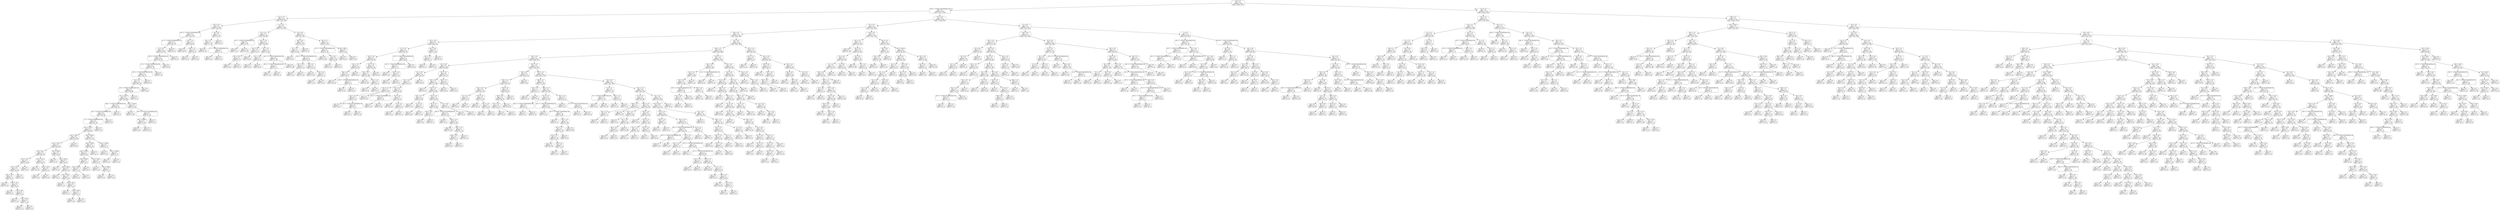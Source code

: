 digraph Tree {
node [shape=box, style="rounded", color="black", fontname=helvetica] ;
edge [fontname=helvetica] ;
0 [label="66 <= 1.1\ngini = 0.5\nsamples = 3344\nvalue = [2596, 2613]"] ;
1 [label="316 <= -1.7014117331926443e+38\ngini = 0.5\nsamples = 1620\nvalue = [1367, 1178]"] ;
0 -> 1 [labeldistance=2.5, labelangle=45, headlabel="True"] ;
2 [label="112 <= -5.3\ngini = 0.5\nsamples = 281\nvalue = [187, 244]"] ;
1 -> 2 ;
3 [label="178 <= -0.3\ngini = 0.5\nsamples = 145\nvalue = [126, 95]"] ;
2 -> 3 ;
4 [label="162 <= -1.7014117331926443e+38\ngini = 0.5\nsamples = 134\nvalue = [123, 81]"] ;
3 -> 4 ;
5 [label="62 <= -1.7014117331926443e+38\ngini = 0.5\nsamples = 110\nvalue = [84, 77]"] ;
4 -> 5 ;
6 [label="21 <= 0.4\ngini = 0.5\nsamples = 106\nvalue = [78, 77]"] ;
5 -> 6 ;
7 [label="344 <= -1.7014117331926443e+38\ngini = 0.5\nsamples = 104\nvalue = [78, 73]"] ;
6 -> 7 ;
8 [label="13 <= -1.7014117331926443e+38\ngini = 0.5\nsamples = 98\nvalue = [72, 73]"] ;
7 -> 8 ;
9 [label="140 <= -1.7014117331926443e+38\ngini = 0.5\nsamples = 95\nvalue = [69, 73]"] ;
8 -> 9 ;
10 [label="18 <= 1.4\ngini = 0.5\nsamples = 92\nvalue = [69, 70]"] ;
9 -> 10 ;
11 [label="10 <= -1.7014117331926443e+38\ngini = 0.5\nsamples = 91\nvalue = [69, 68]"] ;
10 -> 11 ;
12 [label="rain <= 1219.5\ngini = 0.5\nsamples = 89\nvalue = [66, 68]"] ;
11 -> 12 ;
13 [label="380 <= -1.7014117331926443e+38\ngini = 0.5\nsamples = 66\nvalue = [64, 35]"] ;
12 -> 13 ;
14 [label="39 <= -1.7014117331926443e+38\ngini = 0.5\nsamples = 65\nvalue = [64, 34]"] ;
13 -> 14 ;
15 [label="1 <= -1.7014117331926443e+38\ngini = 0.5\nsamples = 63\nvalue = [61, 34]"] ;
14 -> 15 ;
16 [label="rain <= 413.0\ngini = 0.5\nsamples = 62\nvalue = [58, 34]"] ;
15 -> 16 ;
17 [label="rain <= 338.5\ngini = 0.4\nsamples = 43\nvalue = [46, 20]"] ;
16 -> 17 ;
18 [label="rain <= 170.5\ngini = 0.5\nsamples = 37\nvalue = [36, 20]"] ;
17 -> 18 ;
19 [label="rain <= 40.5\ngini = 0.4\nsamples = 26\nvalue = [30, 11]"] ;
18 -> 19 ;
20 [label="rain <= 31.5\ngini = 0.5\nsamples = 11\nvalue = [10, 8]"] ;
19 -> 20 ;
21 [label="rain <= 24.5\ngini = 0.4\nsamples = 10\nvalue = [10, 4]"] ;
20 -> 21 ;
22 [label="rain <= 11.5\ngini = 0.5\nsamples = 7\nvalue = [6, 4]"] ;
21 -> 22 ;
23 [label="gini = 0.0\nsamples = 1\nvalue = [2, 0]"] ;
22 -> 23 ;
24 [label="rain <= 13.0\ngini = 0.5\nsamples = 6\nvalue = [4, 4]"] ;
22 -> 24 ;
25 [label="gini = 0.0\nsamples = 1\nvalue = [0, 2]"] ;
24 -> 25 ;
26 [label="rain <= 18.5\ngini = 0.4\nsamples = 5\nvalue = [4, 2]"] ;
24 -> 26 ;
27 [label="gini = 0.0\nsamples = 2\nvalue = [3, 0]"] ;
26 -> 27 ;
28 [label="rain <= 23.0\ngini = 0.4\nsamples = 3\nvalue = [1, 2]"] ;
26 -> 28 ;
29 [label="gini = 0.5\nsamples = 2\nvalue = [1, 1]"] ;
28 -> 29 ;
30 [label="gini = 0.0\nsamples = 1\nvalue = [0, 1]"] ;
28 -> 30 ;
31 [label="gini = 0.0\nsamples = 3\nvalue = [4, 0]"] ;
21 -> 31 ;
32 [label="gini = 0.0\nsamples = 1\nvalue = [0, 4]"] ;
20 -> 32 ;
33 [label="rain <= 121.0\ngini = 0.2\nsamples = 15\nvalue = [20, 3]"] ;
19 -> 33 ;
34 [label="gini = 0.0\nsamples = 10\nvalue = [15, 0]"] ;
33 -> 34 ;
35 [label="rain <= 127.0\ngini = 0.5\nsamples = 5\nvalue = [5, 3]"] ;
33 -> 35 ;
36 [label="gini = 0.0\nsamples = 2\nvalue = [0, 3]"] ;
35 -> 36 ;
37 [label="gini = 0.0\nsamples = 3\nvalue = [5, 0]"] ;
35 -> 37 ;
38 [label="rain <= 189.5\ngini = 0.5\nsamples = 11\nvalue = [6, 9]"] ;
18 -> 38 ;
39 [label="gini = 0.0\nsamples = 3\nvalue = [0, 5]"] ;
38 -> 39 ;
40 [label="rain <= 245.5\ngini = 0.5\nsamples = 8\nvalue = [6, 4]"] ;
38 -> 40 ;
41 [label="gini = 0.0\nsamples = 3\nvalue = [4, 0]"] ;
40 -> 41 ;
42 [label="rain <= 282.0\ngini = 0.4\nsamples = 5\nvalue = [2, 4]"] ;
40 -> 42 ;
43 [label="gini = 0.0\nsamples = 1\nvalue = [0, 2]"] ;
42 -> 43 ;
44 [label="rain <= 318.5\ngini = 0.5\nsamples = 4\nvalue = [2, 2]"] ;
42 -> 44 ;
45 [label="gini = 0.0\nsamples = 1\nvalue = [1, 0]"] ;
44 -> 45 ;
46 [label="rain <= 321.5\ngini = 0.4\nsamples = 3\nvalue = [1, 2]"] ;
44 -> 46 ;
47 [label="gini = 0.0\nsamples = 1\nvalue = [0, 1]"] ;
46 -> 47 ;
48 [label="rain <= 327.0\ngini = 0.5\nsamples = 2\nvalue = [1, 1]"] ;
46 -> 48 ;
49 [label="gini = 0.0\nsamples = 1\nvalue = [1, 0]"] ;
48 -> 49 ;
50 [label="gini = 0.0\nsamples = 1\nvalue = [0, 1]"] ;
48 -> 50 ;
51 [label="gini = 0.0\nsamples = 6\nvalue = [10, 0]"] ;
17 -> 51 ;
52 [label="rain <= 834.5\ngini = 0.5\nsamples = 19\nvalue = [12, 14]"] ;
16 -> 52 ;
53 [label="rain <= 678.0\ngini = 0.4\nsamples = 14\nvalue = [6, 13]"] ;
52 -> 53 ;
54 [label="rain <= 533.0\ngini = 0.5\nsamples = 9\nvalue = [6, 6]"] ;
53 -> 54 ;
55 [label="rain <= 502.0\ngini = 0.4\nsamples = 5\nvalue = [2, 5]"] ;
54 -> 55 ;
56 [label="rain <= 416.5\ngini = 0.5\nsamples = 3\nvalue = [2, 2]"] ;
55 -> 56 ;
57 [label="gini = 0.0\nsamples = 1\nvalue = [0, 2]"] ;
56 -> 57 ;
58 [label="gini = 0.0\nsamples = 2\nvalue = [2, 0]"] ;
56 -> 58 ;
59 [label="gini = 0.0\nsamples = 2\nvalue = [0, 3]"] ;
55 -> 59 ;
60 [label="rain <= 565.0\ngini = 0.3\nsamples = 4\nvalue = [4, 1]"] ;
54 -> 60 ;
61 [label="gini = 0.0\nsamples = 1\nvalue = [2, 0]"] ;
60 -> 61 ;
62 [label="rain <= 589.0\ngini = 0.4\nsamples = 3\nvalue = [2, 1]"] ;
60 -> 62 ;
63 [label="gini = 0.0\nsamples = 1\nvalue = [0, 1]"] ;
62 -> 63 ;
64 [label="gini = 0.0\nsamples = 2\nvalue = [2, 0]"] ;
62 -> 64 ;
65 [label="gini = 0.0\nsamples = 5\nvalue = [0, 7]"] ;
53 -> 65 ;
66 [label="rain <= 1146.5\ngini = 0.2\nsamples = 5\nvalue = [6, 1]"] ;
52 -> 66 ;
67 [label="gini = 0.0\nsamples = 3\nvalue = [5, 0]"] ;
66 -> 67 ;
68 [label="rain <= 1194.0\ngini = 0.5\nsamples = 2\nvalue = [1, 1]"] ;
66 -> 68 ;
69 [label="gini = 0.0\nsamples = 1\nvalue = [0, 1]"] ;
68 -> 69 ;
70 [label="gini = 0.0\nsamples = 1\nvalue = [1, 0]"] ;
68 -> 70 ;
71 [label="gini = 0.0\nsamples = 1\nvalue = [3, 0]"] ;
15 -> 71 ;
72 [label="gini = 0.0\nsamples = 2\nvalue = [3, 0]"] ;
14 -> 72 ;
73 [label="gini = 0.0\nsamples = 1\nvalue = [0, 1]"] ;
13 -> 73 ;
74 [label="rain <= 2162.0\ngini = 0.1\nsamples = 23\nvalue = [2, 33]"] ;
12 -> 74 ;
75 [label="gini = 0.0\nsamples = 11\nvalue = [0, 19]"] ;
74 -> 75 ;
76 [label="387 <= -1.7014117331926443e+38\ngini = 0.2\nsamples = 12\nvalue = [2, 14]"] ;
74 -> 76 ;
77 [label="rain <= 2298.0\ngini = 0.2\nsamples = 11\nvalue = [2, 13]"] ;
76 -> 77 ;
78 [label="gini = 0.0\nsamples = 2\nvalue = [2, 0]"] ;
77 -> 78 ;
79 [label="gini = 0.0\nsamples = 9\nvalue = [0, 13]"] ;
77 -> 79 ;
80 [label="gini = 0.0\nsamples = 1\nvalue = [0, 1]"] ;
76 -> 80 ;
81 [label="gini = 0.0\nsamples = 2\nvalue = [3, 0]"] ;
11 -> 81 ;
82 [label="gini = 0.0\nsamples = 1\nvalue = [0, 2]"] ;
10 -> 82 ;
83 [label="gini = 0.0\nsamples = 3\nvalue = [0, 3]"] ;
9 -> 83 ;
84 [label="gini = 0.0\nsamples = 3\nvalue = [3, 0]"] ;
8 -> 84 ;
85 [label="gini = 0.0\nsamples = 6\nvalue = [6, 0]"] ;
7 -> 85 ;
86 [label="gini = 0.0\nsamples = 2\nvalue = [0, 4]"] ;
6 -> 86 ;
87 [label="gini = 0.0\nsamples = 4\nvalue = [6, 0]"] ;
5 -> 87 ;
88 [label="274 <= -4.7\ngini = 0.2\nsamples = 24\nvalue = [39, 4]"] ;
4 -> 88 ;
89 [label="gini = 0.0\nsamples = 16\nvalue = [34, 0]"] ;
88 -> 89 ;
90 [label="190 <= -3.1\ngini = 0.5\nsamples = 8\nvalue = [5, 4]"] ;
88 -> 90 ;
91 [label="gini = 0.0\nsamples = 4\nvalue = [0, 4]"] ;
90 -> 91 ;
92 [label="gini = 0.0\nsamples = 4\nvalue = [5, 0]"] ;
90 -> 92 ;
93 [label="18 <= 4.9\ngini = 0.3\nsamples = 11\nvalue = [3, 14]"] ;
3 -> 93 ;
94 [label="302 <= 1.7\ngini = 0.1\nsamples = 10\nvalue = [1, 14]"] ;
93 -> 94 ;
95 [label="gini = 0.0\nsamples = 8\nvalue = [0, 13]"] ;
94 -> 95 ;
96 [label="0 <= -1.7014117331926443e+38\ngini = 0.5\nsamples = 2\nvalue = [1, 1]"] ;
94 -> 96 ;
97 [label="gini = 0.0\nsamples = 1\nvalue = [1, 0]"] ;
96 -> 97 ;
98 [label="gini = 0.0\nsamples = 1\nvalue = [0, 1]"] ;
96 -> 98 ;
99 [label="gini = 0.0\nsamples = 1\nvalue = [2, 0]"] ;
93 -> 99 ;
100 [label="8 <= -0.7\ngini = 0.4\nsamples = 136\nvalue = [61, 149]"] ;
2 -> 100 ;
101 [label="52 <= -4.2\ngini = 0.3\nsamples = 78\nvalue = [19, 99]"] ;
100 -> 101 ;
102 [label="87 <= -1.7014117331926443e+38\ngini = 0.0\nsamples = 30\nvalue = [1, 47]"] ;
101 -> 102 ;
103 [label="gini = 0.0\nsamples = 1\nvalue = [1, 0]"] ;
102 -> 103 ;
104 [label="gini = 0.0\nsamples = 29\nvalue = [0, 47]"] ;
102 -> 104 ;
105 [label="281 <= -1.8\ngini = 0.4\nsamples = 48\nvalue = [18, 52]"] ;
101 -> 105 ;
106 [label="109 <= -3.8\ngini = 0.5\nsamples = 16\nvalue = [13, 7]"] ;
105 -> 106 ;
107 [label="181 <= -4.8\ngini = 0.4\nsamples = 8\nvalue = [3, 7]"] ;
106 -> 107 ;
108 [label="gini = 0.0\nsamples = 2\nvalue = [3, 0]"] ;
107 -> 108 ;
109 [label="gini = 0.0\nsamples = 6\nvalue = [0, 7]"] ;
107 -> 109 ;
110 [label="gini = 0.0\nsamples = 8\nvalue = [10, 0]"] ;
106 -> 110 ;
111 [label="78 <= -1.8\ngini = 0.2\nsamples = 32\nvalue = [5, 45]"] ;
105 -> 111 ;
112 [label="351 <= -0.9\ngini = 0.5\nsamples = 6\nvalue = [4, 6]"] ;
111 -> 112 ;
113 [label="gini = 0.0\nsamples = 2\nvalue = [4, 0]"] ;
112 -> 113 ;
114 [label="gini = 0.0\nsamples = 4\nvalue = [0, 6]"] ;
112 -> 114 ;
115 [label="161 <= -1.7014117331926443e+38\ngini = 0.0\nsamples = 26\nvalue = [1, 39]"] ;
111 -> 115 ;
116 [label="393 <= -1.7014117331926443e+38\ngini = 0.5\nsamples = 2\nvalue = [1, 1]"] ;
115 -> 116 ;
117 [label="gini = 0.0\nsamples = 1\nvalue = [1, 0]"] ;
116 -> 117 ;
118 [label="gini = 0.0\nsamples = 1\nvalue = [0, 1]"] ;
116 -> 118 ;
119 [label="gini = 0.0\nsamples = 24\nvalue = [0, 38]"] ;
115 -> 119 ;
120 [label="214 <= 0.2\ngini = 0.5\nsamples = 58\nvalue = [42, 50]"] ;
100 -> 120 ;
121 [label="382 <= 0.8\ngini = 0.4\nsamples = 28\nvalue = [33, 13]"] ;
120 -> 121 ;
122 [label="79 <= -1.1\ngini = 0.3\nsamples = 25\nvalue = [33, 9]"] ;
121 -> 122 ;
123 [label="gini = 0.0\nsamples = 5\nvalue = [0, 6]"] ;
122 -> 123 ;
124 [label="118 <= -1.7014117331926443e+38\ngini = 0.2\nsamples = 20\nvalue = [33, 3]"] ;
122 -> 124 ;
125 [label="164 <= -0.1\ngini = 0.5\nsamples = 3\nvalue = [3, 2]"] ;
124 -> 125 ;
126 [label="gini = 0.0\nsamples = 1\nvalue = [0, 2]"] ;
125 -> 126 ;
127 [label="gini = 0.0\nsamples = 2\nvalue = [3, 0]"] ;
125 -> 127 ;
128 [label="338 <= 0.7\ngini = 0.1\nsamples = 17\nvalue = [30, 1]"] ;
124 -> 128 ;
129 [label="gini = 0.0\nsamples = 15\nvalue = [29, 0]"] ;
128 -> 129 ;
130 [label="250 <= 0.4\ngini = 0.5\nsamples = 2\nvalue = [1, 1]"] ;
128 -> 130 ;
131 [label="gini = 0.0\nsamples = 1\nvalue = [1, 0]"] ;
130 -> 131 ;
132 [label="gini = 0.0\nsamples = 1\nvalue = [0, 1]"] ;
130 -> 132 ;
133 [label="gini = 0.0\nsamples = 3\nvalue = [0, 4]"] ;
121 -> 133 ;
134 [label="356 <= 1.1\ngini = 0.3\nsamples = 30\nvalue = [9, 37]"] ;
120 -> 134 ;
135 [label="377 <= -1.7014117331926443e+38\ngini = 0.1\nsamples = 24\nvalue = [3, 35]"] ;
134 -> 135 ;
136 [label="gini = 0.0\nsamples = 14\nvalue = [0, 26]"] ;
135 -> 136 ;
137 [label="74 <= 0.7\ngini = 0.4\nsamples = 10\nvalue = [3, 9]"] ;
135 -> 137 ;
138 [label="gini = 0.0\nsamples = 3\nvalue = [3, 0]"] ;
137 -> 138 ;
139 [label="gini = 0.0\nsamples = 7\nvalue = [0, 9]"] ;
137 -> 139 ;
140 [label="rain <= 847.5\ngini = 0.4\nsamples = 6\nvalue = [6, 2]"] ;
134 -> 140 ;
141 [label="gini = 0.0\nsamples = 4\nvalue = [6, 0]"] ;
140 -> 141 ;
142 [label="gini = 0.0\nsamples = 2\nvalue = [0, 2]"] ;
140 -> 142 ;
143 [label="157 <= -0.1\ngini = 0.5\nsamples = 1339\nvalue = [1180, 934]"] ;
1 -> 143 ;
144 [label="37 <= -0.4\ngini = 0.5\nsamples = 920\nvalue = [759, 672]"] ;
143 -> 144 ;
145 [label="159 <= -5.2\ngini = 0.5\nsamples = 739\nvalue = [645, 500]"] ;
144 -> 145 ;
146 [label="125 <= -0.6\ngini = 0.4\nsamples = 91\nvalue = [100, 36]"] ;
145 -> 146 ;
147 [label="77 <= -5.5\ngini = 0.3\nsamples = 78\nvalue = [96, 24]"] ;
146 -> 147 ;
148 [label="183 <= -5.9\ngini = 0.5\nsamples = 40\nvalue = [40, 22]"] ;
147 -> 148 ;
149 [label="119 <= -3.2\ngini = 0.2\nsamples = 19\nvalue = [30, 3]"] ;
148 -> 149 ;
150 [label="398 <= 0.0\ngini = 0.1\nsamples = 18\nvalue = [30, 1]"] ;
149 -> 150 ;
151 [label="gini = 0.0\nsamples = 14\nvalue = [26, 0]"] ;
150 -> 151 ;
152 [label="103 <= -1.7014117331926443e+38\ngini = 0.3\nsamples = 4\nvalue = [4, 1]"] ;
150 -> 152 ;
153 [label="gini = 0.0\nsamples = 3\nvalue = [4, 0]"] ;
152 -> 153 ;
154 [label="gini = 0.0\nsamples = 1\nvalue = [0, 1]"] ;
152 -> 154 ;
155 [label="gini = 0.0\nsamples = 1\nvalue = [0, 2]"] ;
149 -> 155 ;
156 [label="247 <= -1.0\ngini = 0.5\nsamples = 21\nvalue = [10, 19]"] ;
148 -> 156 ;
157 [label="150 <= -4.5\ngini = 0.3\nsamples = 18\nvalue = [4, 19]"] ;
156 -> 157 ;
158 [label="gini = 0.0\nsamples = 13\nvalue = [0, 16]"] ;
157 -> 158 ;
159 [label="244 <= -3.2\ngini = 0.5\nsamples = 5\nvalue = [4, 3]"] ;
157 -> 159 ;
160 [label="gini = 0.0\nsamples = 2\nvalue = [4, 0]"] ;
159 -> 160 ;
161 [label="gini = 0.0\nsamples = 3\nvalue = [0, 3]"] ;
159 -> 161 ;
162 [label="gini = 0.0\nsamples = 3\nvalue = [6, 0]"] ;
156 -> 162 ;
163 [label="133 <= -1.7014117331926443e+38\ngini = 0.1\nsamples = 38\nvalue = [56, 2]"] ;
147 -> 163 ;
164 [label="110 <= -1.7014117331926443e+38\ngini = 0.5\nsamples = 5\nvalue = [3, 2]"] ;
163 -> 164 ;
165 [label="gini = 0.0\nsamples = 2\nvalue = [2, 0]"] ;
164 -> 165 ;
166 [label="250 <= -3.8\ngini = 0.4\nsamples = 3\nvalue = [1, 2]"] ;
164 -> 166 ;
167 [label="gini = 0.0\nsamples = 1\nvalue = [1, 0]"] ;
166 -> 167 ;
168 [label="gini = 0.0\nsamples = 2\nvalue = [0, 2]"] ;
166 -> 168 ;
169 [label="gini = 0.0\nsamples = 33\nvalue = [53, 0]"] ;
163 -> 169 ;
170 [label="297 <= -0.6\ngini = 0.4\nsamples = 13\nvalue = [4, 12]"] ;
146 -> 170 ;
171 [label="327 <= -0.3\ngini = 0.3\nsamples = 4\nvalue = [4, 1]"] ;
170 -> 171 ;
172 [label="gini = 0.0\nsamples = 1\nvalue = [0, 1]"] ;
171 -> 172 ;
173 [label="gini = 0.0\nsamples = 3\nvalue = [4, 0]"] ;
171 -> 173 ;
174 [label="gini = 0.0\nsamples = 9\nvalue = [0, 11]"] ;
170 -> 174 ;
175 [label="18 <= -0.5\ngini = 0.5\nsamples = 648\nvalue = [545, 464]"] ;
145 -> 175 ;
176 [label="295 <= -1.0\ngini = 0.5\nsamples = 599\nvalue = [479, 448]"] ;
175 -> 176 ;
177 [label="124 <= -4.2\ngini = 0.5\nsamples = 443\nvalue = [389, 295]"] ;
176 -> 177 ;
178 [label="101 <= -4.8\ngini = 0.5\nsamples = 101\nvalue = [61, 98]"] ;
177 -> 178 ;
179 [label="87 <= -4.9\ngini = 0.5\nsamples = 39\nvalue = [36, 27]"] ;
178 -> 179 ;
180 [label="131 <= -5.0\ngini = 0.5\nsamples = 27\nvalue = [18, 27]"] ;
179 -> 180 ;
181 [label="134 <= -5.2\ngini = 0.2\nsamples = 14\nvalue = [3, 19]"] ;
180 -> 181 ;
182 [label="226 <= -5.5\ngini = 0.5\nsamples = 6\nvalue = [3, 3]"] ;
181 -> 182 ;
183 [label="gini = 0.0\nsamples = 2\nvalue = [0, 2]"] ;
182 -> 183 ;
184 [label="69 <= -1.7014117331926443e+38\ngini = 0.4\nsamples = 4\nvalue = [3, 1]"] ;
182 -> 184 ;
185 [label="gini = 0.0\nsamples = 1\nvalue = [0, 1]"] ;
184 -> 185 ;
186 [label="gini = 0.0\nsamples = 3\nvalue = [3, 0]"] ;
184 -> 186 ;
187 [label="gini = 0.0\nsamples = 8\nvalue = [0, 16]"] ;
181 -> 187 ;
188 [label="381 <= -5.2\ngini = 0.5\nsamples = 13\nvalue = [15, 8]"] ;
180 -> 188 ;
189 [label="229 <= -1.7014117331926443e+38\ngini = 0.2\nsamples = 4\nvalue = [1, 6]"] ;
188 -> 189 ;
190 [label="gini = 0.0\nsamples = 1\nvalue = [1, 0]"] ;
189 -> 190 ;
191 [label="gini = 0.0\nsamples = 3\nvalue = [0, 6]"] ;
189 -> 191 ;
192 [label="85 <= -4.9\ngini = 0.2\nsamples = 9\nvalue = [14, 2]"] ;
188 -> 192 ;
193 [label="gini = 0.0\nsamples = 7\nvalue = [12, 0]"] ;
192 -> 193 ;
194 [label="45 <= -5.1\ngini = 0.5\nsamples = 2\nvalue = [2, 2]"] ;
192 -> 194 ;
195 [label="gini = 0.0\nsamples = 1\nvalue = [2, 0]"] ;
194 -> 195 ;
196 [label="gini = 0.0\nsamples = 1\nvalue = [0, 2]"] ;
194 -> 196 ;
197 [label="gini = 0.0\nsamples = 12\nvalue = [18, 0]"] ;
179 -> 197 ;
198 [label="59 <= -1.9\ngini = 0.4\nsamples = 62\nvalue = [25, 71]"] ;
178 -> 198 ;
199 [label="295 <= -5.0\ngini = 0.3\nsamples = 53\nvalue = [17, 69]"] ;
198 -> 199 ;
200 [label="gini = 0.0\nsamples = 3\nvalue = [3, 0]"] ;
199 -> 200 ;
201 [label="120 <= -4.7\ngini = 0.3\nsamples = 50\nvalue = [14, 69]"] ;
199 -> 201 ;
202 [label="361 <= -4.7\ngini = 0.5\nsamples = 10\nvalue = [8, 8]"] ;
201 -> 202 ;
203 [label="gini = 0.0\nsamples = 3\nvalue = [5, 0]"] ;
202 -> 203 ;
204 [label="41 <= -4.2\ngini = 0.4\nsamples = 7\nvalue = [3, 8]"] ;
202 -> 204 ;
205 [label="gini = 0.0\nsamples = 5\nvalue = [0, 8]"] ;
204 -> 205 ;
206 [label="gini = 0.0\nsamples = 2\nvalue = [3, 0]"] ;
204 -> 206 ;
207 [label="103 <= -4.0\ngini = 0.2\nsamples = 40\nvalue = [6, 61]"] ;
201 -> 207 ;
208 [label="98 <= -5.2\ngini = 0.1\nsamples = 36\nvalue = [3, 56]"] ;
207 -> 208 ;
209 [label="145 <= -4.6\ngini = 0.5\nsamples = 2\nvalue = [1, 1]"] ;
208 -> 209 ;
210 [label="gini = 0.0\nsamples = 1\nvalue = [1, 0]"] ;
209 -> 210 ;
211 [label="gini = 0.0\nsamples = 1\nvalue = [0, 1]"] ;
209 -> 211 ;
212 [label="299 <= -1.7014117331926443e+38\ngini = 0.1\nsamples = 34\nvalue = [2, 55]"] ;
208 -> 212 ;
213 [label="gini = 0.0\nsamples = 1\nvalue = [1, 0]"] ;
212 -> 213 ;
214 [label="200 <= -4.2\ngini = 0.0\nsamples = 33\nvalue = [1, 55]"] ;
212 -> 214 ;
215 [label="gini = 0.0\nsamples = 24\nvalue = [0, 41]"] ;
214 -> 215 ;
216 [label="305 <= -4.2\ngini = 0.1\nsamples = 9\nvalue = [1, 14]"] ;
214 -> 216 ;
217 [label="299 <= -4.5\ngini = 0.5\nsamples = 2\nvalue = [1, 1]"] ;
216 -> 217 ;
218 [label="gini = 0.0\nsamples = 1\nvalue = [0, 1]"] ;
217 -> 218 ;
219 [label="gini = 0.0\nsamples = 1\nvalue = [1, 0]"] ;
217 -> 219 ;
220 [label="gini = 0.0\nsamples = 7\nvalue = [0, 13]"] ;
216 -> 220 ;
221 [label="27 <= -4.9\ngini = 0.5\nsamples = 4\nvalue = [3, 5]"] ;
207 -> 221 ;
222 [label="gini = 0.0\nsamples = 1\nvalue = [3, 0]"] ;
221 -> 222 ;
223 [label="gini = 0.0\nsamples = 3\nvalue = [0, 5]"] ;
221 -> 223 ;
224 [label="209 <= -1.5\ngini = 0.3\nsamples = 9\nvalue = [8, 2]"] ;
198 -> 224 ;
225 [label="gini = 0.0\nsamples = 7\nvalue = [8, 0]"] ;
224 -> 225 ;
226 [label="gini = 0.0\nsamples = 2\nvalue = [0, 2]"] ;
224 -> 226 ;
227 [label="118 <= -3.4\ngini = 0.5\nsamples = 342\nvalue = [328, 197]"] ;
177 -> 227 ;
228 [label="365 <= 0.3\ngini = 0.3\nsamples = 75\nvalue = [105, 19]"] ;
227 -> 228 ;
229 [label="200 <= -4.1\ngini = 0.2\nsamples = 73\nvalue = [105, 15]"] ;
228 -> 229 ;
230 [label="336 <= -4.6\ngini = 0.5\nsamples = 18\nvalue = [15, 12]"] ;
229 -> 230 ;
231 [label="55 <= -4.3\ngini = 0.2\nsamples = 4\nvalue = [1, 6]"] ;
230 -> 231 ;
232 [label="gini = 0.0\nsamples = 3\nvalue = [0, 6]"] ;
231 -> 232 ;
233 [label="gini = 0.0\nsamples = 1\nvalue = [1, 0]"] ;
231 -> 233 ;
234 [label="130 <= -4.1\ngini = 0.4\nsamples = 14\nvalue = [14, 6]"] ;
230 -> 234 ;
235 [label="gini = 0.0\nsamples = 5\nvalue = [10, 0]"] ;
234 -> 235 ;
236 [label="211 <= -3.8\ngini = 0.5\nsamples = 9\nvalue = [4, 6]"] ;
234 -> 236 ;
237 [label="gini = 0.0\nsamples = 5\nvalue = [0, 6]"] ;
236 -> 237 ;
238 [label="gini = 0.0\nsamples = 4\nvalue = [4, 0]"] ;
236 -> 238 ;
239 [label="259 <= -0.9\ngini = 0.1\nsamples = 55\nvalue = [90, 3]"] ;
229 -> 239 ;
240 [label="109 <= -4.2\ngini = 0.0\nsamples = 54\nvalue = [90, 2]"] ;
239 -> 240 ;
241 [label="274 <= -4.3\ngini = 0.2\nsamples = 11\nvalue = [14, 2]"] ;
240 -> 241 ;
242 [label="gini = 0.0\nsamples = 9\nvalue = [14, 0]"] ;
241 -> 242 ;
243 [label="gini = 0.0\nsamples = 2\nvalue = [0, 2]"] ;
241 -> 243 ;
244 [label="gini = 0.0\nsamples = 43\nvalue = [76, 0]"] ;
240 -> 244 ;
245 [label="gini = 0.0\nsamples = 1\nvalue = [0, 1]"] ;
239 -> 245 ;
246 [label="gini = 0.0\nsamples = 2\nvalue = [0, 4]"] ;
228 -> 246 ;
247 [label="331 <= -2.4\ngini = 0.5\nsamples = 267\nvalue = [223, 178]"] ;
227 -> 247 ;
248 [label="390 <= -4.2\ngini = 0.4\nsamples = 63\nvalue = [31, 68]"] ;
247 -> 248 ;
249 [label="150 <= -1.5\ngini = 0.3\nsamples = 9\nvalue = [12, 3]"] ;
248 -> 249 ;
250 [label="gini = 0.0\nsamples = 7\nvalue = [12, 0]"] ;
249 -> 250 ;
251 [label="gini = 0.0\nsamples = 2\nvalue = [0, 3]"] ;
249 -> 251 ;
252 [label="386 <= -2.3\ngini = 0.4\nsamples = 54\nvalue = [19, 65]"] ;
248 -> 252 ;
253 [label="315 <= -3.4\ngini = 0.2\nsamples = 45\nvalue = [9, 59]"] ;
252 -> 253 ;
254 [label="162 <= -1.7014117331926443e+38\ngini = 0.3\nsamples = 6\nvalue = [5, 1]"] ;
253 -> 254 ;
255 [label="gini = 0.0\nsamples = 1\nvalue = [0, 1]"] ;
254 -> 255 ;
256 [label="gini = 0.0\nsamples = 5\nvalue = [5, 0]"] ;
254 -> 256 ;
257 [label="197 <= -1.7014117331926443e+38\ngini = 0.1\nsamples = 39\nvalue = [4, 58]"] ;
253 -> 257 ;
258 [label="gini = 0.0\nsamples = 1\nvalue = [1, 0]"] ;
257 -> 258 ;
259 [label="187 <= -1.7014117331926443e+38\ngini = 0.1\nsamples = 38\nvalue = [3, 58]"] ;
257 -> 259 ;
260 [label="gini = 0.0\nsamples = 1\nvalue = [1, 0]"] ;
259 -> 260 ;
261 [label="295 <= -2.9\ngini = 0.1\nsamples = 37\nvalue = [2, 58]"] ;
259 -> 261 ;
262 [label="387 <= -2.7\ngini = 0.2\nsamples = 11\nvalue = [2, 15]"] ;
261 -> 262 ;
263 [label="324 <= -3.1\ngini = 0.1\nsamples = 10\nvalue = [1, 15]"] ;
262 -> 263 ;
264 [label="gini = 0.0\nsamples = 8\nvalue = [0, 13]"] ;
263 -> 264 ;
265 [label="58 <= -2.4\ngini = 0.4\nsamples = 2\nvalue = [1, 2]"] ;
263 -> 265 ;
266 [label="gini = 0.0\nsamples = 1\nvalue = [1, 0]"] ;
265 -> 266 ;
267 [label="gini = 0.0\nsamples = 1\nvalue = [0, 2]"] ;
265 -> 267 ;
268 [label="gini = 0.0\nsamples = 1\nvalue = [1, 0]"] ;
262 -> 268 ;
269 [label="gini = 0.0\nsamples = 26\nvalue = [0, 43]"] ;
261 -> 269 ;
270 [label="268 <= -2.4\ngini = 0.5\nsamples = 9\nvalue = [10, 6]"] ;
252 -> 270 ;
271 [label="gini = 0.0\nsamples = 3\nvalue = [0, 4]"] ;
270 -> 271 ;
272 [label="57 <= -1.7014117331926443e+38\ngini = 0.3\nsamples = 6\nvalue = [10, 2]"] ;
270 -> 272 ;
273 [label="gini = 0.0\nsamples = 2\nvalue = [0, 2]"] ;
272 -> 273 ;
274 [label="gini = 0.0\nsamples = 4\nvalue = [10, 0]"] ;
272 -> 274 ;
275 [label="93 <= -2.9\ngini = 0.5\nsamples = 204\nvalue = [192, 110]"] ;
247 -> 275 ;
276 [label="8 <= -1.2\ngini = 0.4\nsamples = 13\nvalue = [5, 13]"] ;
275 -> 276 ;
277 [label="9 <= -1.7014117331926443e+38\ngini = 0.1\nsamples = 10\nvalue = [1, 12]"] ;
276 -> 277 ;
278 [label="gini = 0.0\nsamples = 1\nvalue = [1, 0]"] ;
277 -> 278 ;
279 [label="gini = 0.0\nsamples = 9\nvalue = [0, 12]"] ;
277 -> 279 ;
280 [label="159 <= -1.3\ngini = 0.3\nsamples = 3\nvalue = [4, 1]"] ;
276 -> 280 ;
281 [label="gini = 0.0\nsamples = 2\nvalue = [4, 0]"] ;
280 -> 281 ;
282 [label="gini = 0.0\nsamples = 1\nvalue = [0, 1]"] ;
280 -> 282 ;
283 [label="392 <= -1.8\ngini = 0.4\nsamples = 191\nvalue = [187, 97]"] ;
275 -> 283 ;
284 [label="231 <= -2.1\ngini = 0.5\nsamples = 65\nvalue = [46, 48]"] ;
283 -> 284 ;
285 [label="196 <= -2.3\ngini = 0.1\nsamples = 17\nvalue = [22, 1]"] ;
284 -> 285 ;
286 [label="351 <= -2.3\ngini = 0.5\nsamples = 2\nvalue = [1, 1]"] ;
285 -> 286 ;
287 [label="gini = 0.0\nsamples = 1\nvalue = [1, 0]"] ;
286 -> 287 ;
288 [label="gini = 0.0\nsamples = 1\nvalue = [0, 1]"] ;
286 -> 288 ;
289 [label="gini = 0.0\nsamples = 15\nvalue = [21, 0]"] ;
285 -> 289 ;
290 [label="268 <= -1.8\ngini = 0.4\nsamples = 48\nvalue = [24, 47]"] ;
284 -> 290 ;
291 [label="135 <= -2.2\ngini = 0.2\nsamples = 28\nvalue = [5, 32]"] ;
290 -> 291 ;
292 [label="gini = 0.0\nsamples = 2\nvalue = [3, 0]"] ;
291 -> 292 ;
293 [label="99 <= -2.0\ngini = 0.1\nsamples = 26\nvalue = [2, 32]"] ;
291 -> 293 ;
294 [label="80 <= -2.0\ngini = 0.4\nsamples = 6\nvalue = [2, 4]"] ;
293 -> 294 ;
295 [label="gini = 0.0\nsamples = 2\nvalue = [2, 0]"] ;
294 -> 295 ;
296 [label="gini = 0.0\nsamples = 4\nvalue = [0, 4]"] ;
294 -> 296 ;
297 [label="gini = 0.0\nsamples = 20\nvalue = [0, 28]"] ;
293 -> 297 ;
298 [label="269 <= -1.6\ngini = 0.5\nsamples = 20\nvalue = [19, 15]"] ;
290 -> 298 ;
299 [label="gini = 0.0\nsamples = 8\nvalue = [12, 0]"] ;
298 -> 299 ;
300 [label="118 <= -1.2\ngini = 0.4\nsamples = 12\nvalue = [7, 15]"] ;
298 -> 300 ;
301 [label="216 <= -1.4\ngini = 0.1\nsamples = 8\nvalue = [1, 13]"] ;
300 -> 301 ;
302 [label="gini = 0.0\nsamples = 7\nvalue = [0, 13]"] ;
301 -> 302 ;
303 [label="gini = 0.0\nsamples = 1\nvalue = [1, 0]"] ;
301 -> 303 ;
304 [label="219 <= -1.3\ngini = 0.4\nsamples = 4\nvalue = [6, 2]"] ;
300 -> 304 ;
305 [label="gini = 0.0\nsamples = 1\nvalue = [0, 2]"] ;
304 -> 305 ;
306 [label="gini = 0.0\nsamples = 3\nvalue = [6, 0]"] ;
304 -> 306 ;
307 [label="191 <= -0.7\ngini = 0.4\nsamples = 126\nvalue = [141, 49]"] ;
283 -> 307 ;
308 [label="rain <= 521.5\ngini = 0.4\nsamples = 124\nvalue = [141, 43]"] ;
307 -> 308 ;
309 [label="373 <= -1.9\ngini = 0.3\nsamples = 86\nvalue = [108, 20]"] ;
308 -> 309 ;
310 [label="349 <= -1.5\ngini = 0.4\nsamples = 3\nvalue = [1, 3]"] ;
309 -> 310 ;
311 [label="gini = 0.0\nsamples = 2\nvalue = [0, 3]"] ;
310 -> 311 ;
312 [label="gini = 0.0\nsamples = 1\nvalue = [1, 0]"] ;
310 -> 312 ;
313 [label="391 <= -0.8\ngini = 0.2\nsamples = 83\nvalue = [107, 17]"] ;
309 -> 313 ;
314 [label="86 <= -1.7014117331926443e+38\ngini = 0.2\nsamples = 76\nvalue = [101, 10]"] ;
313 -> 314 ;
315 [label="218 <= -1.7014117331926443e+38\ngini = 0.4\nsamples = 4\nvalue = [1, 3]"] ;
314 -> 315 ;
316 [label="gini = 0.0\nsamples = 1\nvalue = [1, 0]"] ;
315 -> 316 ;
317 [label="gini = 0.0\nsamples = 3\nvalue = [0, 3]"] ;
315 -> 317 ;
318 [label="252 <= -2.0\ngini = 0.1\nsamples = 72\nvalue = [100, 7]"] ;
314 -> 318 ;
319 [label="207 <= -1.6\ngini = 0.3\nsamples = 7\nvalue = [7, 2]"] ;
318 -> 319 ;
320 [label="gini = 0.0\nsamples = 2\nvalue = [0, 2]"] ;
319 -> 320 ;
321 [label="gini = 0.0\nsamples = 5\nvalue = [7, 0]"] ;
319 -> 321 ;
322 [label="132 <= -1.7014117331926443e+38\ngini = 0.1\nsamples = 65\nvalue = [93, 5]"] ;
318 -> 322 ;
323 [label="gini = 0.0\nsamples = 1\nvalue = [0, 1]"] ;
322 -> 323 ;
324 [label="131 <= -1.7014117331926443e+38\ngini = 0.1\nsamples = 64\nvalue = [93, 4]"] ;
322 -> 324 ;
325 [label="257 <= -1.2\ngini = 0.4\nsamples = 3\nvalue = [3, 1]"] ;
324 -> 325 ;
326 [label="gini = 0.0\nsamples = 2\nvalue = [3, 0]"] ;
325 -> 326 ;
327 [label="gini = 0.0\nsamples = 1\nvalue = [0, 1]"] ;
325 -> 327 ;
328 [label="285 <= -1.3\ngini = 0.1\nsamples = 61\nvalue = [90, 3]"] ;
324 -> 328 ;
329 [label="gini = 0.0\nsamples = 38\nvalue = [60, 0]"] ;
328 -> 329 ;
330 [label="15 <= -1.4\ngini = 0.2\nsamples = 23\nvalue = [30, 3]"] ;
328 -> 330 ;
331 [label="gini = 0.0\nsamples = 2\nvalue = [0, 2]"] ;
330 -> 331 ;
332 [label="200 <= -0.9\ngini = 0.1\nsamples = 21\nvalue = [30, 1]"] ;
330 -> 332 ;
333 [label="gini = 0.0\nsamples = 19\nvalue = [29, 0]"] ;
332 -> 333 ;
334 [label="313 <= -1.2\ngini = 0.5\nsamples = 2\nvalue = [1, 1]"] ;
332 -> 334 ;
335 [label="gini = 0.0\nsamples = 1\nvalue = [1, 0]"] ;
334 -> 335 ;
336 [label="gini = 0.0\nsamples = 1\nvalue = [0, 1]"] ;
334 -> 336 ;
337 [label="65 <= -2.3\ngini = 0.5\nsamples = 7\nvalue = [6, 7]"] ;
313 -> 337 ;
338 [label="gini = 0.0\nsamples = 3\nvalue = [6, 0]"] ;
337 -> 338 ;
339 [label="gini = 0.0\nsamples = 4\nvalue = [0, 7]"] ;
337 -> 339 ;
340 [label="36 <= -2.0\ngini = 0.5\nsamples = 38\nvalue = [33, 23]"] ;
308 -> 340 ;
341 [label="gini = 0.0\nsamples = 6\nvalue = [0, 7]"] ;
340 -> 341 ;
342 [label="368 <= -1.1\ngini = 0.4\nsamples = 32\nvalue = [33, 16]"] ;
340 -> 342 ;
343 [label="214 <= -1.6\ngini = 0.3\nsamples = 24\nvalue = [30, 7]"] ;
342 -> 343 ;
344 [label="220 <= -1.9\ngini = 0.5\nsamples = 9\nvalue = [7, 6]"] ;
343 -> 344 ;
345 [label="gini = 0.0\nsamples = 2\nvalue = [6, 0]"] ;
344 -> 345 ;
346 [label="244 <= -1.8\ngini = 0.2\nsamples = 7\nvalue = [1, 6]"] ;
344 -> 346 ;
347 [label="gini = 0.0\nsamples = 1\nvalue = [1, 0]"] ;
346 -> 347 ;
348 [label="gini = 0.0\nsamples = 6\nvalue = [0, 6]"] ;
346 -> 348 ;
349 [label="36 <= -1.7\ngini = 0.1\nsamples = 15\nvalue = [23, 1]"] ;
343 -> 349 ;
350 [label="gini = 0.0\nsamples = 1\nvalue = [0, 1]"] ;
349 -> 350 ;
351 [label="gini = 0.0\nsamples = 14\nvalue = [23, 0]"] ;
349 -> 351 ;
352 [label="3 <= -0.9\ngini = 0.4\nsamples = 8\nvalue = [3, 9]"] ;
342 -> 352 ;
353 [label="gini = 0.0\nsamples = 6\nvalue = [0, 9]"] ;
352 -> 353 ;
354 [label="gini = 0.0\nsamples = 2\nvalue = [3, 0]"] ;
352 -> 354 ;
355 [label="gini = 0.0\nsamples = 2\nvalue = [0, 6]"] ;
307 -> 355 ;
356 [label="144 <= -1.2\ngini = 0.5\nsamples = 156\nvalue = [90, 153]"] ;
176 -> 356 ;
357 [label="183 <= -0.8\ngini = 0.2\nsamples = 41\nvalue = [6, 62]"] ;
356 -> 357 ;
358 [label="323 <= -0.2\ngini = 0.1\nsamples = 38\nvalue = [3, 60]"] ;
357 -> 358 ;
359 [label="314 <= 0.8\ngini = 0.1\nsamples = 37\nvalue = [2, 60]"] ;
358 -> 359 ;
360 [label="254 <= -1.7014117331926443e+38\ngini = 0.0\nsamples = 34\nvalue = [1, 57]"] ;
359 -> 360 ;
361 [label="375 <= -0.9\ngini = 0.3\nsamples = 4\nvalue = [1, 4]"] ;
360 -> 361 ;
362 [label="gini = 0.0\nsamples = 1\nvalue = [1, 0]"] ;
361 -> 362 ;
363 [label="gini = 0.0\nsamples = 3\nvalue = [0, 4]"] ;
361 -> 363 ;
364 [label="gini = 0.0\nsamples = 30\nvalue = [0, 53]"] ;
360 -> 364 ;
365 [label="379 <= 1.0\ngini = 0.4\nsamples = 3\nvalue = [1, 3]"] ;
359 -> 365 ;
366 [label="gini = 0.0\nsamples = 1\nvalue = [1, 0]"] ;
365 -> 366 ;
367 [label="gini = 0.0\nsamples = 2\nvalue = [0, 3]"] ;
365 -> 367 ;
368 [label="gini = 0.0\nsamples = 1\nvalue = [1, 0]"] ;
358 -> 368 ;
369 [label="19 <= -1.7014117331926443e+38\ngini = 0.5\nsamples = 3\nvalue = [3, 2]"] ;
357 -> 369 ;
370 [label="gini = 0.0\nsamples = 1\nvalue = [0, 2]"] ;
369 -> 370 ;
371 [label="gini = 0.0\nsamples = 2\nvalue = [3, 0]"] ;
369 -> 371 ;
372 [label="96 <= -0.5\ngini = 0.5\nsamples = 115\nvalue = [84, 91]"] ;
356 -> 372 ;
373 [label="50 <= -0.6\ngini = 0.5\nsamples = 99\nvalue = [64, 87]"] ;
372 -> 373 ;
374 [label="59 <= -2.5\ngini = 0.5\nsamples = 64\nvalue = [50, 42]"] ;
373 -> 374 ;
375 [label="gini = 0.0\nsamples = 6\nvalue = [0, 11]"] ;
374 -> 375 ;
376 [label="148 <= -1.4\ngini = 0.5\nsamples = 58\nvalue = [50, 31]"] ;
374 -> 376 ;
377 [label="gini = 0.0\nsamples = 5\nvalue = [0, 7]"] ;
376 -> 377 ;
378 [label="330 <= -1.3\ngini = 0.4\nsamples = 53\nvalue = [50, 24]"] ;
376 -> 378 ;
379 [label="gini = 0.0\nsamples = 4\nvalue = [0, 6]"] ;
378 -> 379 ;
380 [label="261 <= -1.0\ngini = 0.4\nsamples = 49\nvalue = [50, 18]"] ;
378 -> 380 ;
381 [label="gini = 0.0\nsamples = 10\nvalue = [19, 0]"] ;
380 -> 381 ;
382 [label="322 <= -0.8\ngini = 0.5\nsamples = 39\nvalue = [31, 18]"] ;
380 -> 382 ;
383 [label="gini = 0.0\nsamples = 7\nvalue = [0, 10]"] ;
382 -> 383 ;
384 [label="109 <= -0.7\ngini = 0.3\nsamples = 32\nvalue = [31, 8]"] ;
382 -> 384 ;
385 [label="gini = 0.0\nsamples = 11\nvalue = [14, 0]"] ;
384 -> 385 ;
386 [label="45 <= -0.6\ngini = 0.4\nsamples = 21\nvalue = [17, 8]"] ;
384 -> 386 ;
387 [label="277 <= -0.6\ngini = 0.4\nsamples = 8\nvalue = [2, 6]"] ;
386 -> 387 ;
388 [label="gini = 0.0\nsamples = 5\nvalue = [0, 5]"] ;
387 -> 388 ;
389 [label="124 <= -0.7\ngini = 0.4\nsamples = 3\nvalue = [2, 1]"] ;
387 -> 389 ;
390 [label="gini = 0.0\nsamples = 2\nvalue = [2, 0]"] ;
389 -> 390 ;
391 [label="gini = 0.0\nsamples = 1\nvalue = [0, 1]"] ;
389 -> 391 ;
392 [label="354 <= 1.2\ngini = 0.2\nsamples = 13\nvalue = [15, 2]"] ;
386 -> 392 ;
393 [label="44 <= -0.6\ngini = 0.1\nsamples = 12\nvalue = [15, 1]"] ;
392 -> 393 ;
394 [label="330 <= -0.6\ngini = 0.4\nsamples = 4\nvalue = [3, 1]"] ;
393 -> 394 ;
395 [label="gini = 0.0\nsamples = 3\nvalue = [3, 0]"] ;
394 -> 395 ;
396 [label="gini = 0.0\nsamples = 1\nvalue = [0, 1]"] ;
394 -> 396 ;
397 [label="gini = 0.0\nsamples = 8\nvalue = [12, 0]"] ;
393 -> 397 ;
398 [label="gini = 0.0\nsamples = 1\nvalue = [0, 1]"] ;
392 -> 398 ;
399 [label="34 <= -0.3\ngini = 0.4\nsamples = 35\nvalue = [14, 45]"] ;
373 -> 399 ;
400 [label="316 <= -0.3\ngini = 0.3\nsamples = 33\nvalue = [9, 45]"] ;
399 -> 400 ;
401 [label="368 <= -0.5\ngini = 0.2\nsamples = 31\nvalue = [7, 45]"] ;
400 -> 401 ;
402 [label="131 <= -1.5\ngini = 0.1\nsamples = 18\nvalue = [1, 33]"] ;
401 -> 402 ;
403 [label="gini = 0.0\nsamples = 1\nvalue = [1, 0]"] ;
402 -> 403 ;
404 [label="gini = 0.0\nsamples = 17\nvalue = [0, 33]"] ;
402 -> 404 ;
405 [label="13 <= -0.6\ngini = 0.4\nsamples = 13\nvalue = [6, 12]"] ;
401 -> 405 ;
406 [label="gini = 0.0\nsamples = 6\nvalue = [0, 9]"] ;
405 -> 406 ;
407 [label="82 <= -0.5\ngini = 0.4\nsamples = 7\nvalue = [6, 3]"] ;
405 -> 407 ;
408 [label="gini = 0.0\nsamples = 5\nvalue = [6, 0]"] ;
407 -> 408 ;
409 [label="gini = 0.0\nsamples = 2\nvalue = [0, 3]"] ;
407 -> 409 ;
410 [label="gini = 0.0\nsamples = 2\nvalue = [2, 0]"] ;
400 -> 410 ;
411 [label="gini = 0.0\nsamples = 2\nvalue = [5, 0]"] ;
399 -> 411 ;
412 [label="314 <= -0.4\ngini = 0.3\nsamples = 16\nvalue = [20, 4]"] ;
372 -> 412 ;
413 [label="gini = 0.0\nsamples = 9\nvalue = [16, 0]"] ;
412 -> 413 ;
414 [label="89 <= -0.3\ngini = 0.5\nsamples = 7\nvalue = [4, 4]"] ;
412 -> 414 ;
415 [label="gini = 0.0\nsamples = 4\nvalue = [0, 4]"] ;
414 -> 415 ;
416 [label="gini = 0.0\nsamples = 3\nvalue = [4, 0]"] ;
414 -> 416 ;
417 [label="310 <= -1.0\ngini = 0.3\nsamples = 49\nvalue = [66, 16]"] ;
175 -> 417 ;
418 [label="321 <= -2.1\ngini = 0.4\nsamples = 4\nvalue = [2, 6]"] ;
417 -> 418 ;
419 [label="gini = 0.0\nsamples = 1\nvalue = [2, 0]"] ;
418 -> 419 ;
420 [label="gini = 0.0\nsamples = 3\nvalue = [0, 6]"] ;
418 -> 420 ;
421 [label="101 <= -0.3\ngini = 0.2\nsamples = 45\nvalue = [64, 10]"] ;
417 -> 421 ;
422 [label="287 <= -0.4\ngini = 0.0\nsamples = 27\nvalue = [46, 1]"] ;
421 -> 422 ;
423 [label="gini = 0.0\nsamples = 21\nvalue = [36, 0]"] ;
422 -> 423 ;
424 [label="347 <= -0.3\ngini = 0.2\nsamples = 6\nvalue = [10, 1]"] ;
422 -> 424 ;
425 [label="188 <= -0.4\ngini = 0.5\nsamples = 2\nvalue = [1, 1]"] ;
424 -> 425 ;
426 [label="gini = 0.0\nsamples = 1\nvalue = [1, 0]"] ;
425 -> 426 ;
427 [label="gini = 0.0\nsamples = 1\nvalue = [0, 1]"] ;
425 -> 427 ;
428 [label="gini = 0.0\nsamples = 4\nvalue = [9, 0]"] ;
424 -> 428 ;
429 [label="278 <= -0.3\ngini = 0.4\nsamples = 18\nvalue = [18, 9]"] ;
421 -> 429 ;
430 [label="344 <= -0.5\ngini = 0.5\nsamples = 10\nvalue = [5, 8]"] ;
429 -> 430 ;
431 [label="gini = 0.0\nsamples = 2\nvalue = [4, 0]"] ;
430 -> 431 ;
432 [label="379 <= 0.1\ngini = 0.2\nsamples = 8\nvalue = [1, 8]"] ;
430 -> 432 ;
433 [label="gini = 0.0\nsamples = 7\nvalue = [0, 8]"] ;
432 -> 433 ;
434 [label="gini = 0.0\nsamples = 1\nvalue = [1, 0]"] ;
432 -> 434 ;
435 [label="35 <= 0.2\ngini = 0.1\nsamples = 8\nvalue = [13, 1]"] ;
429 -> 435 ;
436 [label="gini = 0.0\nsamples = 7\nvalue = [13, 0]"] ;
435 -> 436 ;
437 [label="gini = 0.0\nsamples = 1\nvalue = [0, 1]"] ;
435 -> 437 ;
438 [label="179 <= -0.3\ngini = 0.5\nsamples = 181\nvalue = [114, 172]"] ;
144 -> 438 ;
439 [label="263 <= -2.1\ngini = 0.4\nsamples = 103\nvalue = [41, 124]"] ;
438 -> 439 ;
440 [label="gini = 0.0\nsamples = 19\nvalue = [0, 33]"] ;
439 -> 440 ;
441 [label="355 <= 0.1\ngini = 0.4\nsamples = 84\nvalue = [41, 91]"] ;
439 -> 441 ;
442 [label="112 <= -0.1\ngini = 0.5\nsamples = 55\nvalue = [37, 49]"] ;
441 -> 442 ;
443 [label="0 <= 3.2\ngini = 0.4\nsamples = 44\nvalue = [24, 47]"] ;
442 -> 443 ;
444 [label="205 <= 0.5\ngini = 0.4\nsamples = 42\nvalue = [19, 47]"] ;
443 -> 444 ;
445 [label="303 <= -1.2\ngini = 0.4\nsamples = 39\nvalue = [15, 47]"] ;
444 -> 445 ;
446 [label="10 <= -0.4\ngini = 0.4\nsamples = 7\nvalue = [6, 3]"] ;
445 -> 446 ;
447 [label="gini = 0.0\nsamples = 3\nvalue = [0, 3]"] ;
446 -> 447 ;
448 [label="gini = 0.0\nsamples = 4\nvalue = [6, 0]"] ;
446 -> 448 ;
449 [label="42 <= -0.4\ngini = 0.3\nsamples = 32\nvalue = [9, 44]"] ;
445 -> 449 ;
450 [label="320 <= -0.4\ngini = 0.4\nsamples = 18\nvalue = [9, 18]"] ;
449 -> 450 ;
451 [label="274 <= -0.4\ngini = 0.3\nsamples = 14\nvalue = [4, 18]"] ;
450 -> 451 ;
452 [label="gini = 0.0\nsamples = 11\nvalue = [0, 17]"] ;
451 -> 452 ;
453 [label="224 <= -0.4\ngini = 0.3\nsamples = 3\nvalue = [4, 1]"] ;
451 -> 453 ;
454 [label="gini = 0.0\nsamples = 2\nvalue = [4, 0]"] ;
453 -> 454 ;
455 [label="gini = 0.0\nsamples = 1\nvalue = [0, 1]"] ;
453 -> 455 ;
456 [label="gini = 0.0\nsamples = 4\nvalue = [5, 0]"] ;
450 -> 456 ;
457 [label="gini = 0.0\nsamples = 14\nvalue = [0, 26]"] ;
449 -> 457 ;
458 [label="gini = 0.0\nsamples = 3\nvalue = [4, 0]"] ;
444 -> 458 ;
459 [label="gini = 0.0\nsamples = 2\nvalue = [5, 0]"] ;
443 -> 459 ;
460 [label="74 <= 0.5\ngini = 0.2\nsamples = 11\nvalue = [13, 2]"] ;
442 -> 460 ;
461 [label="gini = 0.0\nsamples = 10\nvalue = [13, 0]"] ;
460 -> 461 ;
462 [label="gini = 0.0\nsamples = 1\nvalue = [0, 2]"] ;
460 -> 462 ;
463 [label="141 <= 0.7\ngini = 0.2\nsamples = 29\nvalue = [4, 42]"] ;
441 -> 463 ;
464 [label="gini = 0.0\nsamples = 24\nvalue = [0, 38]"] ;
463 -> 464 ;
465 [label="271 <= 0.7\ngini = 0.5\nsamples = 5\nvalue = [4, 4]"] ;
463 -> 465 ;
466 [label="gini = 0.0\nsamples = 2\nvalue = [0, 4]"] ;
465 -> 466 ;
467 [label="gini = 0.0\nsamples = 3\nvalue = [4, 0]"] ;
465 -> 467 ;
468 [label="249 <= -0.5\ngini = 0.5\nsamples = 78\nvalue = [73, 48]"] ;
438 -> 468 ;
469 [label="305 <= 0.0\ngini = 0.3\nsamples = 12\nvalue = [4, 14]"] ;
468 -> 469 ;
470 [label="255 <= -0.2\ngini = 0.1\nsamples = 10\nvalue = [1, 14]"] ;
469 -> 470 ;
471 [label="gini = 0.0\nsamples = 9\nvalue = [0, 14]"] ;
470 -> 471 ;
472 [label="gini = 0.0\nsamples = 1\nvalue = [1, 0]"] ;
470 -> 472 ;
473 [label="gini = 0.0\nsamples = 2\nvalue = [3, 0]"] ;
469 -> 473 ;
474 [label="rain <= 1242.0\ngini = 0.4\nsamples = 66\nvalue = [69, 34]"] ;
468 -> 474 ;
475 [label="190 <= 0.5\ngini = 0.3\nsamples = 48\nvalue = [62, 14]"] ;
474 -> 475 ;
476 [label="80 <= 1.4\ngini = 0.2\nsamples = 34\nvalue = [51, 5]"] ;
475 -> 476 ;
477 [label="157 <= -0.1\ngini = 0.1\nsamples = 33\nvalue = [51, 4]"] ;
476 -> 477 ;
478 [label="84 <= -0.3\ngini = 0.1\nsamples = 31\nvalue = [50, 2]"] ;
477 -> 478 ;
479 [label="51 <= -0.3\ngini = 0.4\nsamples = 7\nvalue = [6, 2]"] ;
478 -> 479 ;
480 [label="gini = 0.0\nsamples = 5\nvalue = [6, 0]"] ;
479 -> 480 ;
481 [label="gini = 0.0\nsamples = 2\nvalue = [0, 2]"] ;
479 -> 481 ;
482 [label="gini = 0.0\nsamples = 24\nvalue = [44, 0]"] ;
478 -> 482 ;
483 [label="270 <= 0.0\ngini = 0.4\nsamples = 2\nvalue = [1, 2]"] ;
477 -> 483 ;
484 [label="gini = 0.0\nsamples = 1\nvalue = [1, 0]"] ;
483 -> 484 ;
485 [label="gini = 0.0\nsamples = 1\nvalue = [0, 2]"] ;
483 -> 485 ;
486 [label="gini = 0.0\nsamples = 1\nvalue = [0, 1]"] ;
476 -> 486 ;
487 [label="153 <= 0.9\ngini = 0.5\nsamples = 14\nvalue = [11, 9]"] ;
475 -> 487 ;
488 [label="101 <= 1.8\ngini = 0.3\nsamples = 8\nvalue = [2, 9]"] ;
487 -> 488 ;
489 [label="gini = 0.0\nsamples = 6\nvalue = [0, 9]"] ;
488 -> 489 ;
490 [label="gini = 0.0\nsamples = 2\nvalue = [2, 0]"] ;
488 -> 490 ;
491 [label="gini = 0.0\nsamples = 6\nvalue = [9, 0]"] ;
487 -> 491 ;
492 [label="302 <= -0.1\ngini = 0.4\nsamples = 18\nvalue = [7, 20]"] ;
474 -> 492 ;
493 [label="195 <= 0.1\ngini = 0.3\nsamples = 5\nvalue = [7, 2]"] ;
492 -> 493 ;
494 [label="gini = 0.0\nsamples = 4\nvalue = [7, 0]"] ;
493 -> 494 ;
495 [label="gini = 0.0\nsamples = 1\nvalue = [0, 2]"] ;
493 -> 495 ;
496 [label="gini = 0.0\nsamples = 13\nvalue = [0, 18]"] ;
492 -> 496 ;
497 [label="32 <= 0.5\ngini = 0.5\nsamples = 419\nvalue = [421, 262]"] ;
143 -> 497 ;
498 [label="138 <= 0.4\ngini = 0.5\nsamples = 227\nvalue = [195, 164]"] ;
497 -> 498 ;
499 [label="187 <= -0.2\ngini = 0.4\nsamples = 119\nvalue = [137, 55]"] ;
498 -> 499 ;
500 [label="372 <= 0.5\ngini = 0.1\nsamples = 32\nvalue = [51, 4]"] ;
499 -> 500 ;
501 [label="175 <= 0.5\ngini = 0.1\nsamples = 30\nvalue = [51, 2]"] ;
500 -> 501 ;
502 [label="43 <= 0.7\ngini = 0.0\nsamples = 29\nvalue = [51, 1]"] ;
501 -> 502 ;
503 [label="gini = 0.0\nsamples = 28\nvalue = [51, 0]"] ;
502 -> 503 ;
504 [label="gini = 0.0\nsamples = 1\nvalue = [0, 1]"] ;
502 -> 504 ;
505 [label="gini = 0.0\nsamples = 1\nvalue = [0, 1]"] ;
501 -> 505 ;
506 [label="gini = 0.0\nsamples = 2\nvalue = [0, 2]"] ;
500 -> 506 ;
507 [label="330 <= 0.4\ngini = 0.5\nsamples = 87\nvalue = [86, 51]"] ;
499 -> 507 ;
508 [label="390 <= -0.0\ngini = 0.5\nsamples = 64\nvalue = [48, 49]"] ;
507 -> 508 ;
509 [label="378 <= -3.5\ngini = 0.3\nsamples = 16\nvalue = [21, 5]"] ;
508 -> 509 ;
510 [label="gini = 0.0\nsamples = 3\nvalue = [0, 5]"] ;
509 -> 510 ;
511 [label="gini = 0.0\nsamples = 13\nvalue = [21, 0]"] ;
509 -> 511 ;
512 [label="149 <= 0.2\ngini = 0.5\nsamples = 48\nvalue = [27, 44]"] ;
508 -> 512 ;
513 [label="141 <= -0.0\ngini = 0.3\nsamples = 28\nvalue = [7, 35]"] ;
512 -> 513 ;
514 [label="345 <= 0.2\ngini = 0.1\nsamples = 17\nvalue = [2, 27]"] ;
513 -> 514 ;
515 [label="201 <= -0.2\ngini = 0.1\nsamples = 16\nvalue = [1, 27]"] ;
514 -> 515 ;
516 [label="144 <= -1.7014117331926443e+38\ngini = 0.4\nsamples = 2\nvalue = [1, 3]"] ;
515 -> 516 ;
517 [label="gini = 0.0\nsamples = 1\nvalue = [0, 3]"] ;
516 -> 517 ;
518 [label="gini = 0.0\nsamples = 1\nvalue = [1, 0]"] ;
516 -> 518 ;
519 [label="gini = 0.0\nsamples = 14\nvalue = [0, 24]"] ;
515 -> 519 ;
520 [label="gini = 0.0\nsamples = 1\nvalue = [1, 0]"] ;
514 -> 520 ;
521 [label="57 <= 0.1\ngini = 0.5\nsamples = 11\nvalue = [5, 8]"] ;
513 -> 521 ;
522 [label="gini = 0.0\nsamples = 5\nvalue = [5, 0]"] ;
521 -> 522 ;
523 [label="gini = 0.0\nsamples = 6\nvalue = [0, 8]"] ;
521 -> 523 ;
524 [label="91 <= 0.4\ngini = 0.4\nsamples = 20\nvalue = [20, 9]"] ;
512 -> 524 ;
525 [label="342 <= -0.2\ngini = 0.2\nsamples = 14\nvalue = [19, 2]"] ;
524 -> 525 ;
526 [label="gini = 0.0\nsamples = 1\nvalue = [0, 1]"] ;
525 -> 526 ;
527 [label="71 <= 0.2\ngini = 0.1\nsamples = 13\nvalue = [19, 1]"] ;
525 -> 527 ;
528 [label="396 <= 0.3\ngini = 0.4\nsamples = 2\nvalue = [2, 1]"] ;
527 -> 528 ;
529 [label="gini = 0.0\nsamples = 1\nvalue = [0, 1]"] ;
528 -> 529 ;
530 [label="gini = 0.0\nsamples = 1\nvalue = [2, 0]"] ;
528 -> 530 ;
531 [label="gini = 0.0\nsamples = 11\nvalue = [17, 0]"] ;
527 -> 531 ;
532 [label="180 <= 1.9\ngini = 0.2\nsamples = 6\nvalue = [1, 7]"] ;
524 -> 532 ;
533 [label="gini = 0.0\nsamples = 5\nvalue = [0, 7]"] ;
532 -> 533 ;
534 [label="gini = 0.0\nsamples = 1\nvalue = [1, 0]"] ;
532 -> 534 ;
535 [label="103 <= -0.5\ngini = 0.1\nsamples = 23\nvalue = [38, 2]"] ;
507 -> 535 ;
536 [label="270 <= 0.5\ngini = 0.4\nsamples = 4\nvalue = [4, 2]"] ;
535 -> 536 ;
537 [label="gini = 0.0\nsamples = 1\nvalue = [0, 2]"] ;
536 -> 537 ;
538 [label="gini = 0.0\nsamples = 3\nvalue = [4, 0]"] ;
536 -> 538 ;
539 [label="gini = 0.0\nsamples = 19\nvalue = [34, 0]"] ;
535 -> 539 ;
540 [label="137 <= 0.6\ngini = 0.5\nsamples = 108\nvalue = [58, 109]"] ;
498 -> 540 ;
541 [label="64 <= 0.3\ngini = 0.3\nsamples = 44\nvalue = [12, 57]"] ;
540 -> 541 ;
542 [label="84 <= 0.1\ngini = 0.5\nsamples = 13\nvalue = [9, 10]"] ;
541 -> 542 ;
543 [label="15 <= 0.4\ngini = 0.2\nsamples = 7\nvalue = [1, 8]"] ;
542 -> 543 ;
544 [label="gini = 0.0\nsamples = 6\nvalue = [0, 8]"] ;
543 -> 544 ;
545 [label="gini = 0.0\nsamples = 1\nvalue = [1, 0]"] ;
543 -> 545 ;
546 [label="240 <= 0.7\ngini = 0.3\nsamples = 6\nvalue = [8, 2]"] ;
542 -> 546 ;
547 [label="gini = 0.0\nsamples = 5\nvalue = [8, 0]"] ;
546 -> 547 ;
548 [label="gini = 0.0\nsamples = 1\nvalue = [0, 2]"] ;
546 -> 548 ;
549 [label="321 <= -1.7014117331926443e+38\ngini = 0.1\nsamples = 31\nvalue = [3, 47]"] ;
541 -> 549 ;
550 [label="gini = 0.0\nsamples = 1\nvalue = [2, 0]"] ;
549 -> 550 ;
551 [label="204 <= 0.8\ngini = 0.0\nsamples = 30\nvalue = [1, 47]"] ;
549 -> 551 ;
552 [label="gini = 0.0\nsamples = 27\nvalue = [0, 45]"] ;
551 -> 552 ;
553 [label="26 <= -1.7014117331926443e+38\ngini = 0.4\nsamples = 3\nvalue = [1, 2]"] ;
551 -> 553 ;
554 [label="gini = 0.0\nsamples = 2\nvalue = [0, 2]"] ;
553 -> 554 ;
555 [label="gini = 0.0\nsamples = 1\nvalue = [1, 0]"] ;
553 -> 555 ;
556 [label="185 <= 1.8\ngini = 0.5\nsamples = 64\nvalue = [46, 52]"] ;
540 -> 556 ;
557 [label="200 <= -0.3\ngini = 0.5\nsamples = 47\nvalue = [44, 28]"] ;
556 -> 557 ;
558 [label="80 <= -0.5\ngini = 0.4\nsamples = 13\nvalue = [7, 14]"] ;
557 -> 558 ;
559 [label="77 <= 1.7\ngini = 0.4\nsamples = 5\nvalue = [6, 2]"] ;
558 -> 559 ;
560 [label="gini = 0.0\nsamples = 4\nvalue = [6, 0]"] ;
559 -> 560 ;
561 [label="gini = 0.0\nsamples = 1\nvalue = [0, 2]"] ;
559 -> 561 ;
562 [label="392 <= 0.8\ngini = 0.1\nsamples = 8\nvalue = [1, 12]"] ;
558 -> 562 ;
563 [label="gini = 0.0\nsamples = 7\nvalue = [0, 12]"] ;
562 -> 563 ;
564 [label="gini = 0.0\nsamples = 1\nvalue = [1, 0]"] ;
562 -> 564 ;
565 [label="277 <= 0.3\ngini = 0.4\nsamples = 34\nvalue = [37, 14]"] ;
557 -> 565 ;
566 [label="gini = 0.0\nsamples = 5\nvalue = [0, 6]"] ;
565 -> 566 ;
567 [label="215 <= -1.7014117331926443e+38\ngini = 0.3\nsamples = 29\nvalue = [37, 8]"] ;
565 -> 567 ;
568 [label="193 <= -1.7014117331926443e+38\ngini = 0.3\nsamples = 4\nvalue = [1, 5]"] ;
567 -> 568 ;
569 [label="gini = 0.0\nsamples = 1\nvalue = [1, 0]"] ;
568 -> 569 ;
570 [label="gini = 0.0\nsamples = 3\nvalue = [0, 5]"] ;
568 -> 570 ;
571 [label="360 <= 3.0\ngini = 0.1\nsamples = 25\nvalue = [36, 3]"] ;
567 -> 571 ;
572 [label="115 <= -1.7014117331926443e+38\ngini = 0.1\nsamples = 23\nvalue = [36, 1]"] ;
571 -> 572 ;
573 [label="253 <= -1.7014117331926443e+38\ngini = 0.5\nsamples = 2\nvalue = [1, 1]"] ;
572 -> 573 ;
574 [label="gini = 0.0\nsamples = 1\nvalue = [1, 0]"] ;
573 -> 574 ;
575 [label="gini = 0.0\nsamples = 1\nvalue = [0, 1]"] ;
573 -> 575 ;
576 [label="gini = 0.0\nsamples = 21\nvalue = [35, 0]"] ;
572 -> 576 ;
577 [label="gini = 0.0\nsamples = 2\nvalue = [0, 2]"] ;
571 -> 577 ;
578 [label="106 <= 2.3\ngini = 0.1\nsamples = 17\nvalue = [2, 24]"] ;
556 -> 578 ;
579 [label="164 <= -1.7014117331926443e+38\ngini = 0.1\nsamples = 16\nvalue = [1, 24]"] ;
578 -> 579 ;
580 [label="gini = 0.0\nsamples = 1\nvalue = [1, 0]"] ;
579 -> 580 ;
581 [label="gini = 0.0\nsamples = 15\nvalue = [0, 24]"] ;
579 -> 581 ;
582 [label="gini = 0.0\nsamples = 1\nvalue = [1, 0]"] ;
578 -> 582 ;
583 [label="7 <= 0.3\ngini = 0.4\nsamples = 192\nvalue = [226, 98]"] ;
497 -> 583 ;
584 [label="226 <= -1.7014117331926443e+38\ngini = 0.5\nsamples = 43\nvalue = [32, 35]"] ;
583 -> 584 ;
585 [label="251 <= -1.7014117331926443e+38\ngini = 0.2\nsamples = 10\nvalue = [13, 2]"] ;
584 -> 585 ;
586 [label="181 <= -1.7014117331926443e+38\ngini = 0.4\nsamples = 2\nvalue = [1, 2]"] ;
585 -> 586 ;
587 [label="gini = 0.0\nsamples = 1\nvalue = [1, 0]"] ;
586 -> 587 ;
588 [label="gini = 0.0\nsamples = 1\nvalue = [0, 2]"] ;
586 -> 588 ;
589 [label="gini = 0.0\nsamples = 8\nvalue = [12, 0]"] ;
585 -> 589 ;
590 [label="59 <= -0.0\ngini = 0.5\nsamples = 33\nvalue = [19, 33]"] ;
584 -> 590 ;
591 [label="205 <= -1.7014117331926443e+38\ngini = 0.3\nsamples = 7\nvalue = [10, 2]"] ;
590 -> 591 ;
592 [label="gini = 0.0\nsamples = 2\nvalue = [0, 2]"] ;
591 -> 592 ;
593 [label="gini = 0.0\nsamples = 5\nvalue = [10, 0]"] ;
591 -> 593 ;
594 [label="97 <= 15.0\ngini = 0.3\nsamples = 26\nvalue = [9, 31]"] ;
590 -> 594 ;
595 [label="94 <= 0.6\ngini = 0.3\nsamples = 25\nvalue = [7, 31]"] ;
594 -> 595 ;
596 [label="313 <= -0.4\ngini = 0.5\nsamples = 5\nvalue = [4, 3]"] ;
595 -> 596 ;
597 [label="gini = 0.0\nsamples = 2\nvalue = [0, 3]"] ;
596 -> 597 ;
598 [label="gini = 0.0\nsamples = 3\nvalue = [4, 0]"] ;
596 -> 598 ;
599 [label="101 <= -1.7014117331926443e+38\ngini = 0.2\nsamples = 20\nvalue = [3, 28]"] ;
595 -> 599 ;
600 [label="185 <= 0.9\ngini = 0.5\nsamples = 3\nvalue = [3, 2]"] ;
599 -> 600 ;
601 [label="gini = 0.0\nsamples = 1\nvalue = [0, 2]"] ;
600 -> 601 ;
602 [label="gini = 0.0\nsamples = 2\nvalue = [3, 0]"] ;
600 -> 602 ;
603 [label="gini = 0.0\nsamples = 17\nvalue = [0, 26]"] ;
599 -> 603 ;
604 [label="gini = 0.0\nsamples = 1\nvalue = [2, 0]"] ;
594 -> 604 ;
605 [label="333 <= -1.7014117331926443e+38\ngini = 0.4\nsamples = 149\nvalue = [194, 63]"] ;
583 -> 605 ;
606 [label="92 <= 0.3\ngini = 0.4\nsamples = 9\nvalue = [4, 10]"] ;
605 -> 606 ;
607 [label="gini = 0.0\nsamples = 3\nvalue = [3, 0]"] ;
606 -> 607 ;
608 [label="329 <= 1.2\ngini = 0.2\nsamples = 6\nvalue = [1, 10]"] ;
606 -> 608 ;
609 [label="gini = 0.0\nsamples = 5\nvalue = [0, 10]"] ;
608 -> 609 ;
610 [label="gini = 0.0\nsamples = 1\nvalue = [1, 0]"] ;
608 -> 610 ;
611 [label="102 <= 0.8\ngini = 0.3\nsamples = 140\nvalue = [190, 53]"] ;
605 -> 611 ;
612 [label="271 <= 0.6\ngini = 0.1\nsamples = 61\nvalue = [105, 9]"] ;
611 -> 612 ;
613 [label="63 <= -0.5\ngini = 0.0\nsamples = 28\nvalue = [60, 1]"] ;
612 -> 613 ;
614 [label="393 <= 0.4\ngini = 0.2\nsamples = 4\nvalue = [7, 1]"] ;
613 -> 614 ;
615 [label="gini = 0.0\nsamples = 1\nvalue = [0, 1]"] ;
614 -> 615 ;
616 [label="gini = 0.0\nsamples = 3\nvalue = [7, 0]"] ;
614 -> 616 ;
617 [label="gini = 0.0\nsamples = 24\nvalue = [53, 0]"] ;
613 -> 617 ;
618 [label="290 <= 0.7\ngini = 0.3\nsamples = 33\nvalue = [45, 8]"] ;
612 -> 618 ;
619 [label="84 <= 0.5\ngini = 0.5\nsamples = 12\nvalue = [9, 7]"] ;
618 -> 619 ;
620 [label="gini = 0.0\nsamples = 4\nvalue = [8, 0]"] ;
619 -> 620 ;
621 [label="89 <= 0.7\ngini = 0.2\nsamples = 8\nvalue = [1, 7]"] ;
619 -> 621 ;
622 [label="gini = 0.0\nsamples = 7\nvalue = [0, 7]"] ;
621 -> 622 ;
623 [label="gini = 0.0\nsamples = 1\nvalue = [1, 0]"] ;
621 -> 623 ;
624 [label="125 <= 0.9\ngini = 0.1\nsamples = 21\nvalue = [36, 1]"] ;
618 -> 624 ;
625 [label="gini = 0.0\nsamples = 18\nvalue = [33, 0]"] ;
624 -> 625 ;
626 [label="310 <= 0.9\ngini = 0.4\nsamples = 3\nvalue = [3, 1]"] ;
624 -> 626 ;
627 [label="gini = 0.0\nsamples = 2\nvalue = [3, 0]"] ;
626 -> 627 ;
628 [label="gini = 0.0\nsamples = 1\nvalue = [0, 1]"] ;
626 -> 628 ;
629 [label="381 <= 2.3\ngini = 0.4\nsamples = 79\nvalue = [85, 44]"] ;
611 -> 629 ;
630 [label="161 <= 1.2\ngini = 0.5\nsamples = 61\nvalue = [54, 41]"] ;
629 -> 630 ;
631 [label="80 <= 0.9\ngini = 0.4\nsamples = 46\nvalue = [51, 20]"] ;
630 -> 631 ;
632 [label="208 <= 0.9\ngini = 0.5\nsamples = 14\nvalue = [7, 12]"] ;
631 -> 632 ;
633 [label="289 <= -1.7014117331926443e+38\ngini = 0.2\nsamples = 11\nvalue = [2, 12]"] ;
632 -> 633 ;
634 [label="gini = 0.0\nsamples = 1\nvalue = [2, 0]"] ;
633 -> 634 ;
635 [label="gini = 0.0\nsamples = 10\nvalue = [0, 12]"] ;
633 -> 635 ;
636 [label="gini = 0.0\nsamples = 3\nvalue = [5, 0]"] ;
632 -> 636 ;
637 [label="51 <= 0.6\ngini = 0.3\nsamples = 32\nvalue = [44, 8]"] ;
631 -> 637 ;
638 [label="gini = 0.0\nsamples = 2\nvalue = [0, 2]"] ;
637 -> 638 ;
639 [label="125 <= 1.1\ngini = 0.2\nsamples = 30\nvalue = [44, 6]"] ;
637 -> 639 ;
640 [label="4 <= 1.1\ngini = 0.0\nsamples = 24\nvalue = [41, 1]"] ;
639 -> 640 ;
641 [label="gini = 0.0\nsamples = 20\nvalue = [36, 0]"] ;
640 -> 641 ;
642 [label="166 <= 0.8\ngini = 0.3\nsamples = 4\nvalue = [5, 1]"] ;
640 -> 642 ;
643 [label="gini = 0.0\nsamples = 3\nvalue = [5, 0]"] ;
642 -> 643 ;
644 [label="gini = 0.0\nsamples = 1\nvalue = [0, 1]"] ;
642 -> 644 ;
645 [label="390 <= 0.6\ngini = 0.5\nsamples = 6\nvalue = [3, 5]"] ;
639 -> 645 ;
646 [label="190 <= 1.0\ngini = 0.4\nsamples = 3\nvalue = [3, 1]"] ;
645 -> 646 ;
647 [label="gini = 0.0\nsamples = 1\nvalue = [0, 1]"] ;
646 -> 647 ;
648 [label="gini = 0.0\nsamples = 2\nvalue = [3, 0]"] ;
646 -> 648 ;
649 [label="gini = 0.0\nsamples = 3\nvalue = [0, 4]"] ;
645 -> 649 ;
650 [label="241 <= 1.0\ngini = 0.2\nsamples = 15\nvalue = [3, 21]"] ;
630 -> 650 ;
651 [label="124 <= 30.4\ngini = 0.4\nsamples = 3\nvalue = [2, 1]"] ;
650 -> 651 ;
652 [label="gini = 0.0\nsamples = 2\nvalue = [2, 0]"] ;
651 -> 652 ;
653 [label="gini = 0.0\nsamples = 1\nvalue = [0, 1]"] ;
651 -> 653 ;
654 [label="44 <= -1.7014117331926443e+38\ngini = 0.1\nsamples = 12\nvalue = [1, 20]"] ;
650 -> 654 ;
655 [label="gini = 0.0\nsamples = 1\nvalue = [1, 0]"] ;
654 -> 655 ;
656 [label="gini = 0.0\nsamples = 11\nvalue = [0, 20]"] ;
654 -> 656 ;
657 [label="136 <= -1.7014117331926443e+38\ngini = 0.2\nsamples = 18\nvalue = [31, 3]"] ;
629 -> 657 ;
658 [label="gini = 0.0\nsamples = 1\nvalue = [0, 2]"] ;
657 -> 658 ;
659 [label="205 <= 14.4\ngini = 0.1\nsamples = 17\nvalue = [31, 1]"] ;
657 -> 659 ;
660 [label="gini = 0.0\nsamples = 14\nvalue = [28, 0]"] ;
659 -> 660 ;
661 [label="22 <= 28.7\ngini = 0.4\nsamples = 3\nvalue = [3, 1]"] ;
659 -> 661 ;
662 [label="gini = 0.0\nsamples = 1\nvalue = [0, 1]"] ;
661 -> 662 ;
663 [label="gini = 0.0\nsamples = 2\nvalue = [3, 0]"] ;
661 -> 663 ;
664 [label="112 <= 1.8\ngini = 0.5\nsamples = 1724\nvalue = [1229, 1435]"] ;
0 -> 664 [labeldistance=2.5, labelangle=-45, headlabel="False"] ;
665 [label="157 <= 1.2\ngini = 0.4\nsamples = 291\nvalue = [146, 323]"] ;
664 -> 665 ;
666 [label="135 <= 1.1\ngini = 0.5\nsamples = 116\nvalue = [76, 109]"] ;
665 -> 666 ;
667 [label="12 <= 4.1\ngini = 0.4\nsamples = 80\nvalue = [42, 91]"] ;
666 -> 667 ;
668 [label="47 <= 1.2\ngini = 0.4\nsamples = 73\nvalue = [30, 90]"] ;
667 -> 668 ;
669 [label="162 <= 1.1\ngini = 0.1\nsamples = 26\nvalue = [3, 41]"] ;
668 -> 669 ;
670 [label="229 <= 0.8\ngini = 0.3\nsamples = 13\nvalue = [3, 14]"] ;
669 -> 670 ;
671 [label="gini = 0.0\nsamples = 8\nvalue = [0, 11]"] ;
670 -> 671 ;
672 [label="137 <= 1.0\ngini = 0.5\nsamples = 5\nvalue = [3, 3]"] ;
670 -> 672 ;
673 [label="gini = 0.0\nsamples = 3\nvalue = [3, 0]"] ;
672 -> 673 ;
674 [label="gini = 0.0\nsamples = 2\nvalue = [0, 3]"] ;
672 -> 674 ;
675 [label="gini = 0.0\nsamples = 13\nvalue = [0, 27]"] ;
669 -> 675 ;
676 [label="135 <= 0.8\ngini = 0.5\nsamples = 47\nvalue = [27, 49]"] ;
668 -> 676 ;
677 [label="80 <= 0.8\ngini = 0.5\nsamples = 40\nvalue = [27, 37]"] ;
676 -> 677 ;
678 [label="175 <= -0.3\ngini = 0.4\nsamples = 17\nvalue = [20, 7]"] ;
677 -> 678 ;
679 [label="101 <= 1.1\ngini = 0.2\nsamples = 7\nvalue = [1, 7]"] ;
678 -> 679 ;
680 [label="gini = 0.0\nsamples = 6\nvalue = [0, 7]"] ;
679 -> 680 ;
681 [label="gini = 0.0\nsamples = 1\nvalue = [1, 0]"] ;
679 -> 681 ;
682 [label="gini = 0.0\nsamples = 10\nvalue = [19, 0]"] ;
678 -> 682 ;
683 [label="353 <= 0.9\ngini = 0.3\nsamples = 23\nvalue = [7, 30]"] ;
677 -> 683 ;
684 [label="162 <= 7.4\ngini = 0.1\nsamples = 16\nvalue = [1, 26]"] ;
683 -> 684 ;
685 [label="gini = 0.0\nsamples = 15\nvalue = [0, 26]"] ;
684 -> 685 ;
686 [label="gini = 0.0\nsamples = 1\nvalue = [1, 0]"] ;
684 -> 686 ;
687 [label="54 <= 1.4\ngini = 0.5\nsamples = 7\nvalue = [6, 4]"] ;
683 -> 687 ;
688 [label="gini = 0.0\nsamples = 5\nvalue = [6, 0]"] ;
687 -> 688 ;
689 [label="gini = 0.0\nsamples = 2\nvalue = [0, 4]"] ;
687 -> 689 ;
690 [label="gini = 0.0\nsamples = 7\nvalue = [0, 12]"] ;
676 -> 690 ;
691 [label="14 <= 5.3\ngini = 0.1\nsamples = 7\nvalue = [12, 1]"] ;
667 -> 691 ;
692 [label="218 <= 0.2\ngini = 0.4\nsamples = 3\nvalue = [3, 1]"] ;
691 -> 692 ;
693 [label="gini = 0.0\nsamples = 2\nvalue = [3, 0]"] ;
692 -> 693 ;
694 [label="gini = 0.0\nsamples = 1\nvalue = [0, 1]"] ;
692 -> 694 ;
695 [label="gini = 0.0\nsamples = 4\nvalue = [9, 0]"] ;
691 -> 695 ;
696 [label="212 <= 1.4\ngini = 0.5\nsamples = 36\nvalue = [34, 18]"] ;
666 -> 696 ;
697 [label="84 <= -1.7014117331926443e+38\ngini = 0.2\nsamples = 22\nvalue = [28, 4]"] ;
696 -> 697 ;
698 [label="173 <= -1.7014117331926443e+38\ngini = 0.4\nsamples = 3\nvalue = [1, 3]"] ;
697 -> 698 ;
699 [label="gini = 0.0\nsamples = 1\nvalue = [1, 0]"] ;
698 -> 699 ;
700 [label="gini = 0.0\nsamples = 2\nvalue = [0, 3]"] ;
698 -> 700 ;
701 [label="189 <= 1.4\ngini = 0.1\nsamples = 19\nvalue = [27, 1]"] ;
697 -> 701 ;
702 [label="gini = 0.0\nsamples = 18\nvalue = [27, 0]"] ;
701 -> 702 ;
703 [label="gini = 0.0\nsamples = 1\nvalue = [0, 1]"] ;
701 -> 703 ;
704 [label="8 <= 1.5\ngini = 0.4\nsamples = 14\nvalue = [6, 14]"] ;
696 -> 704 ;
705 [label="gini = 0.0\nsamples = 8\nvalue = [0, 11]"] ;
704 -> 705 ;
706 [label="316 <= 1.3\ngini = 0.4\nsamples = 6\nvalue = [6, 3]"] ;
704 -> 706 ;
707 [label="gini = 0.0\nsamples = 2\nvalue = [0, 3]"] ;
706 -> 707 ;
708 [label="gini = 0.0\nsamples = 4\nvalue = [6, 0]"] ;
706 -> 708 ;
709 [label="155 <= 1.2\ngini = 0.4\nsamples = 175\nvalue = [70, 214]"] ;
665 -> 709 ;
710 [label="398 <= -1.7014117331926443e+38\ngini = 0.1\nsamples = 36\nvalue = [3, 55]"] ;
709 -> 710 ;
711 [label="gini = 0.0\nsamples = 2\nvalue = [2, 0]"] ;
710 -> 711 ;
712 [label="20 <= 2.1\ngini = 0.0\nsamples = 34\nvalue = [1, 55]"] ;
710 -> 712 ;
713 [label="gini = 0.0\nsamples = 31\nvalue = [0, 51]"] ;
712 -> 713 ;
714 [label="279 <= 1.8\ngini = 0.3\nsamples = 3\nvalue = [1, 4]"] ;
712 -> 714 ;
715 [label="gini = 0.0\nsamples = 1\nvalue = [1, 0]"] ;
714 -> 715 ;
716 [label="gini = 0.0\nsamples = 2\nvalue = [0, 4]"] ;
714 -> 716 ;
717 [label="125 <= 1.2\ngini = 0.4\nsamples = 139\nvalue = [67, 159]"] ;
709 -> 717 ;
718 [label="360 <= -1.7014117331926443e+38\ngini = 0.5\nsamples = 17\nvalue = [13, 9]"] ;
717 -> 718 ;
719 [label="gini = 0.0\nsamples = 5\nvalue = [0, 6]"] ;
718 -> 719 ;
720 [label="142 <= 1.6\ngini = 0.3\nsamples = 12\nvalue = [13, 3]"] ;
718 -> 720 ;
721 [label="gini = 0.0\nsamples = 8\nvalue = [12, 0]"] ;
720 -> 721 ;
722 [label="347 <= 1.7\ngini = 0.4\nsamples = 4\nvalue = [1, 3]"] ;
720 -> 722 ;
723 [label="gini = 0.0\nsamples = 3\nvalue = [0, 3]"] ;
722 -> 723 ;
724 [label="gini = 0.0\nsamples = 1\nvalue = [1, 0]"] ;
722 -> 724 ;
725 [label="244 <= 1.5\ngini = 0.4\nsamples = 122\nvalue = [54, 150]"] ;
717 -> 725 ;
726 [label="19 <= -1.7014117331926443e+38\ngini = 0.2\nsamples = 48\nvalue = [13, 78]"] ;
725 -> 726 ;
727 [label="gini = 0.0\nsamples = 2\nvalue = [3, 0]"] ;
726 -> 727 ;
728 [label="156 <= -1.7014117331926443e+38\ngini = 0.2\nsamples = 46\nvalue = [10, 78]"] ;
726 -> 728 ;
729 [label="gini = 0.0\nsamples = 1\nvalue = [2, 0]"] ;
728 -> 729 ;
730 [label="199 <= 1.4\ngini = 0.2\nsamples = 45\nvalue = [8, 78]"] ;
728 -> 730 ;
731 [label="205 <= 1.1\ngini = 0.4\nsamples = 21\nvalue = [8, 25]"] ;
730 -> 731 ;
732 [label="375 <= 1.4\ngini = 0.1\nsamples = 13\nvalue = [1, 22]"] ;
731 -> 732 ;
733 [label="gini = 0.0\nsamples = 12\nvalue = [0, 22]"] ;
732 -> 733 ;
734 [label="gini = 0.0\nsamples = 1\nvalue = [1, 0]"] ;
732 -> 734 ;
735 [label="33 <= 1.7\ngini = 0.4\nsamples = 8\nvalue = [7, 3]"] ;
731 -> 735 ;
736 [label="gini = 0.0\nsamples = 6\nvalue = [7, 0]"] ;
735 -> 736 ;
737 [label="gini = 0.0\nsamples = 2\nvalue = [0, 3]"] ;
735 -> 737 ;
738 [label="gini = 0.0\nsamples = 24\nvalue = [0, 53]"] ;
730 -> 738 ;
739 [label="276 <= 1.5\ngini = 0.5\nsamples = 74\nvalue = [41, 72]"] ;
725 -> 739 ;
740 [label="346 <= 0.8\ngini = 0.5\nsamples = 21\nvalue = [21, 13]"] ;
739 -> 740 ;
741 [label="gini = 0.0\nsamples = 4\nvalue = [0, 10]"] ;
740 -> 741 ;
742 [label="197 <= 1.1\ngini = 0.2\nsamples = 17\nvalue = [21, 3]"] ;
740 -> 742 ;
743 [label="gini = 0.0\nsamples = 2\nvalue = [0, 2]"] ;
742 -> 743 ;
744 [label="321 <= -1.7014117331926443e+38\ngini = 0.1\nsamples = 15\nvalue = [21, 1]"] ;
742 -> 744 ;
745 [label="gini = 0.0\nsamples = 1\nvalue = [0, 1]"] ;
744 -> 745 ;
746 [label="gini = 0.0\nsamples = 14\nvalue = [21, 0]"] ;
744 -> 746 ;
747 [label="156 <= -1.7014117331926443e+38\ngini = 0.4\nsamples = 53\nvalue = [20, 59]"] ;
739 -> 747 ;
748 [label="gini = 0.0\nsamples = 2\nvalue = [5, 0]"] ;
747 -> 748 ;
749 [label="229 <= 1.7\ngini = 0.3\nsamples = 51\nvalue = [15, 59]"] ;
747 -> 749 ;
750 [label="14 <= -1.7014117331926443e+38\ngini = 0.1\nsamples = 24\nvalue = [2, 33]"] ;
749 -> 750 ;
751 [label="gini = 0.0\nsamples = 1\nvalue = [1, 0]"] ;
750 -> 751 ;
752 [label="188 <= 1.7\ngini = 0.1\nsamples = 23\nvalue = [1, 33]"] ;
750 -> 752 ;
753 [label="gini = 0.0\nsamples = 22\nvalue = [0, 33]"] ;
752 -> 753 ;
754 [label="gini = 0.0\nsamples = 1\nvalue = [1, 0]"] ;
752 -> 754 ;
755 [label="85 <= 1.7\ngini = 0.4\nsamples = 27\nvalue = [13, 26]"] ;
749 -> 755 ;
756 [label="gini = 0.0\nsamples = 4\nvalue = [6, 0]"] ;
755 -> 756 ;
757 [label="92 <= 38.2\ngini = 0.3\nsamples = 23\nvalue = [7, 26]"] ;
755 -> 757 ;
758 [label="398 <= -1.7014117331926443e+38\ngini = 0.3\nsamples = 21\nvalue = [5, 26]"] ;
757 -> 758 ;
759 [label="gini = 0.0\nsamples = 2\nvalue = [2, 0]"] ;
758 -> 759 ;
760 [label="292 <= -1.7014117331926443e+38\ngini = 0.2\nsamples = 19\nvalue = [3, 26]"] ;
758 -> 760 ;
761 [label="gini = 0.0\nsamples = 1\nvalue = [1, 0]"] ;
760 -> 761 ;
762 [label="231 <= 1.8\ngini = 0.1\nsamples = 18\nvalue = [2, 26]"] ;
760 -> 762 ;
763 [label="27 <= 5.8\ngini = 0.5\nsamples = 2\nvalue = [1, 1]"] ;
762 -> 763 ;
764 [label="gini = 0.0\nsamples = 1\nvalue = [1, 0]"] ;
763 -> 764 ;
765 [label="gini = 0.0\nsamples = 1\nvalue = [0, 1]"] ;
763 -> 765 ;
766 [label="374 <= 15.1\ngini = 0.1\nsamples = 16\nvalue = [1, 25]"] ;
762 -> 766 ;
767 [label="gini = 0.0\nsamples = 14\nvalue = [0, 24]"] ;
766 -> 767 ;
768 [label="325 <= 35.0\ngini = 0.5\nsamples = 2\nvalue = [1, 1]"] ;
766 -> 768 ;
769 [label="gini = 0.0\nsamples = 1\nvalue = [1, 0]"] ;
768 -> 769 ;
770 [label="gini = 0.0\nsamples = 1\nvalue = [0, 1]"] ;
768 -> 770 ;
771 [label="gini = 0.0\nsamples = 2\nvalue = [2, 0]"] ;
757 -> 771 ;
772 [label="348 <= 4.1\ngini = 0.5\nsamples = 1433\nvalue = [1083, 1112]"] ;
664 -> 772 ;
773 [label="rain <= 1291.5\ngini = 0.5\nsamples = 279\nvalue = [262, 167]"] ;
772 -> 773 ;
774 [label="283 <= -2.7\ngini = 0.4\nsamples = 231\nvalue = [249, 112]"] ;
773 -> 774 ;
775 [label="335 <= 5.3\ngini = 0.4\nsamples = 26\nvalue = [11, 30]"] ;
774 -> 775 ;
776 [label="170 <= 1.1\ngini = 0.3\nsamples = 23\nvalue = [8, 30]"] ;
775 -> 776 ;
777 [label="gini = 0.0\nsamples = 3\nvalue = [5, 0]"] ;
776 -> 777 ;
778 [label="176 <= -1.7014117331926443e+38\ngini = 0.2\nsamples = 20\nvalue = [3, 30]"] ;
776 -> 778 ;
779 [label="39 <= 2.1\ngini = 0.5\nsamples = 4\nvalue = [3, 2]"] ;
778 -> 779 ;
780 [label="gini = 0.0\nsamples = 1\nvalue = [0, 2]"] ;
779 -> 780 ;
781 [label="gini = 0.0\nsamples = 3\nvalue = [3, 0]"] ;
779 -> 781 ;
782 [label="gini = 0.0\nsamples = 16\nvalue = [0, 28]"] ;
778 -> 782 ;
783 [label="gini = 0.0\nsamples = 3\nvalue = [3, 0]"] ;
775 -> 783 ;
784 [label="297 <= 2.1\ngini = 0.4\nsamples = 205\nvalue = [238, 82]"] ;
774 -> 784 ;
785 [label="61 <= 1.4\ngini = 0.5\nsamples = 69\nvalue = [67, 44]"] ;
784 -> 785 ;
786 [label="178 <= 3.1\ngini = 0.1\nsamples = 13\nvalue = [16, 1]"] ;
785 -> 786 ;
787 [label="gini = 0.0\nsamples = 12\nvalue = [16, 0]"] ;
786 -> 787 ;
788 [label="gini = 0.0\nsamples = 1\nvalue = [0, 1]"] ;
786 -> 788 ;
789 [label="156 <= 1.6\ngini = 0.5\nsamples = 56\nvalue = [51, 43]"] ;
785 -> 789 ;
790 [label="304 <= 0.5\ngini = 0.2\nsamples = 10\nvalue = [15, 2]"] ;
789 -> 790 ;
791 [label="gini = 0.0\nsamples = 1\nvalue = [0, 2]"] ;
790 -> 791 ;
792 [label="gini = 0.0\nsamples = 9\nvalue = [15, 0]"] ;
790 -> 792 ;
793 [label="10 <= 2.2\ngini = 0.5\nsamples = 46\nvalue = [36, 41]"] ;
789 -> 793 ;
794 [label="358 <= 1.8\ngini = 0.4\nsamples = 25\nvalue = [14, 31]"] ;
793 -> 794 ;
795 [label="224 <= 1.7\ngini = 0.4\nsamples = 12\nvalue = [12, 6]"] ;
794 -> 795 ;
796 [label="gini = 0.0\nsamples = 6\nvalue = [10, 0]"] ;
795 -> 796 ;
797 [label="59 <= 1.5\ngini = 0.4\nsamples = 6\nvalue = [2, 6]"] ;
795 -> 797 ;
798 [label="gini = 0.0\nsamples = 4\nvalue = [0, 6]"] ;
797 -> 798 ;
799 [label="gini = 0.0\nsamples = 2\nvalue = [2, 0]"] ;
797 -> 799 ;
800 [label="174 <= -1.7014117331926443e+38\ngini = 0.1\nsamples = 13\nvalue = [2, 25]"] ;
794 -> 800 ;
801 [label="gini = 0.0\nsamples = 1\nvalue = [1, 0]"] ;
800 -> 801 ;
802 [label="102 <= 2.3\ngini = 0.1\nsamples = 12\nvalue = [1, 25]"] ;
800 -> 802 ;
803 [label="gini = 0.0\nsamples = 11\nvalue = [0, 25]"] ;
802 -> 803 ;
804 [label="gini = 0.0\nsamples = 1\nvalue = [1, 0]"] ;
802 -> 804 ;
805 [label="235 <= 2.1\ngini = 0.4\nsamples = 21\nvalue = [22, 10]"] ;
793 -> 805 ;
806 [label="gini = 0.0\nsamples = 10\nvalue = [14, 0]"] ;
805 -> 806 ;
807 [label="399 <= 3.2\ngini = 0.5\nsamples = 11\nvalue = [8, 10]"] ;
805 -> 807 ;
808 [label="gini = 0.0\nsamples = 6\nvalue = [0, 9]"] ;
807 -> 808 ;
809 [label="50 <= -1.7014117331926443e+38\ngini = 0.2\nsamples = 5\nvalue = [8, 1]"] ;
807 -> 809 ;
810 [label="gini = 0.0\nsamples = 1\nvalue = [0, 1]"] ;
809 -> 810 ;
811 [label="gini = 0.0\nsamples = 4\nvalue = [8, 0]"] ;
809 -> 811 ;
812 [label="53 <= 9.6\ngini = 0.3\nsamples = 136\nvalue = [171, 38]"] ;
784 -> 812 ;
813 [label="69 <= 1.6\ngini = 0.3\nsamples = 124\nvalue = [163, 29]"] ;
812 -> 813 ;
814 [label="259 <= 2.5\ngini = 0.5\nsamples = 7\nvalue = [5, 5]"] ;
813 -> 814 ;
815 [label="gini = 0.0\nsamples = 4\nvalue = [5, 0]"] ;
814 -> 815 ;
816 [label="gini = 0.0\nsamples = 3\nvalue = [0, 5]"] ;
814 -> 816 ;
817 [label="3 <= 2.6\ngini = 0.2\nsamples = 117\nvalue = [158, 24]"] ;
813 -> 817 ;
818 [label="121 <= -1.7014117331926443e+38\ngini = 0.0\nsamples = 38\nvalue = [58, 1]"] ;
817 -> 818 ;
819 [label="gini = 0.0\nsamples = 1\nvalue = [0, 1]"] ;
818 -> 819 ;
820 [label="gini = 0.0\nsamples = 37\nvalue = [58, 0]"] ;
818 -> 820 ;
821 [label="110 <= 2.8\ngini = 0.3\nsamples = 79\nvalue = [100, 23]"] ;
817 -> 821 ;
822 [label="164 <= 3.0\ngini = 0.5\nsamples = 12\nvalue = [9, 10]"] ;
821 -> 822 ;
823 [label="109 <= 2.6\ngini = 0.2\nsamples = 6\nvalue = [1, 8]"] ;
822 -> 823 ;
824 [label="gini = 0.0\nsamples = 1\nvalue = [1, 0]"] ;
823 -> 824 ;
825 [label="gini = 0.0\nsamples = 5\nvalue = [0, 8]"] ;
823 -> 825 ;
826 [label="4 <= 2.9\ngini = 0.3\nsamples = 6\nvalue = [8, 2]"] ;
822 -> 826 ;
827 [label="gini = 0.0\nsamples = 1\nvalue = [0, 2]"] ;
826 -> 827 ;
828 [label="gini = 0.0\nsamples = 5\nvalue = [8, 0]"] ;
826 -> 828 ;
829 [label="359 <= 3.7\ngini = 0.2\nsamples = 67\nvalue = [91, 13]"] ;
821 -> 829 ;
830 [label="191 <= 2.7\ngini = 0.1\nsamples = 41\nvalue = [63, 3]"] ;
829 -> 830 ;
831 [label="gini = 0.0\nsamples = 1\nvalue = [0, 1]"] ;
830 -> 831 ;
832 [label="343 <= 0.8\ngini = 0.1\nsamples = 40\nvalue = [63, 2]"] ;
830 -> 832 ;
833 [label="321 <= -0.3\ngini = 0.4\nsamples = 3\nvalue = [3, 1]"] ;
832 -> 833 ;
834 [label="gini = 0.0\nsamples = 1\nvalue = [0, 1]"] ;
833 -> 834 ;
835 [label="gini = 0.0\nsamples = 2\nvalue = [3, 0]"] ;
833 -> 835 ;
836 [label="66 <= 3.2\ngini = 0.0\nsamples = 37\nvalue = [60, 1]"] ;
832 -> 836 ;
837 [label="334 <= 3.4\ngini = 0.1\nsamples = 10\nvalue = [15, 1]"] ;
836 -> 837 ;
838 [label="gini = 0.0\nsamples = 9\nvalue = [15, 0]"] ;
837 -> 838 ;
839 [label="gini = 0.0\nsamples = 1\nvalue = [0, 1]"] ;
837 -> 839 ;
840 [label="gini = 0.0\nsamples = 27\nvalue = [45, 0]"] ;
836 -> 840 ;
841 [label="268 <= 3.7\ngini = 0.4\nsamples = 26\nvalue = [28, 10]"] ;
829 -> 841 ;
842 [label="360 <= 3.3\ngini = 0.5\nsamples = 10\nvalue = [5, 7]"] ;
841 -> 842 ;
843 [label="gini = 0.0\nsamples = 4\nvalue = [5, 0]"] ;
842 -> 843 ;
844 [label="gini = 0.0\nsamples = 6\nvalue = [0, 7]"] ;
842 -> 844 ;
845 [label="119 <= 3.8\ngini = 0.2\nsamples = 16\nvalue = [23, 3]"] ;
841 -> 845 ;
846 [label="73 <= 6.0\ngini = 0.5\nsamples = 5\nvalue = [3, 3]"] ;
845 -> 846 ;
847 [label="gini = 0.0\nsamples = 3\nvalue = [0, 3]"] ;
846 -> 847 ;
848 [label="gini = 0.0\nsamples = 2\nvalue = [3, 0]"] ;
846 -> 848 ;
849 [label="gini = 0.0\nsamples = 11\nvalue = [20, 0]"] ;
845 -> 849 ;
850 [label="204 <= 14.6\ngini = 0.5\nsamples = 12\nvalue = [8, 9]"] ;
812 -> 850 ;
851 [label="146 <= 12.2\ngini = 0.2\nsamples = 8\nvalue = [1, 9]"] ;
850 -> 851 ;
852 [label="144 <= -1.7014117331926443e+38\ngini = 0.4\nsamples = 2\nvalue = [1, 2]"] ;
851 -> 852 ;
853 [label="gini = 0.0\nsamples = 1\nvalue = [1, 0]"] ;
852 -> 853 ;
854 [label="gini = 0.0\nsamples = 1\nvalue = [0, 2]"] ;
852 -> 854 ;
855 [label="gini = 0.0\nsamples = 6\nvalue = [0, 7]"] ;
851 -> 855 ;
856 [label="gini = 0.0\nsamples = 4\nvalue = [7, 0]"] ;
850 -> 856 ;
857 [label="367 <= 3.5\ngini = 0.3\nsamples = 48\nvalue = [13, 55]"] ;
773 -> 857 ;
858 [label="127 <= 3.5\ngini = 0.2\nsamples = 41\nvalue = [5, 53]"] ;
857 -> 858 ;
859 [label="40 <= 1.9\ngini = 0.1\nsamples = 38\nvalue = [3, 50]"] ;
858 -> 859 ;
860 [label="258 <= 2.9\ngini = 0.4\nsamples = 11\nvalue = [3, 9]"] ;
859 -> 860 ;
861 [label="349 <= 1.5\ngini = 0.2\nsamples = 9\nvalue = [1, 9]"] ;
860 -> 861 ;
862 [label="gini = 0.0\nsamples = 1\nvalue = [1, 0]"] ;
861 -> 862 ;
863 [label="gini = 0.0\nsamples = 8\nvalue = [0, 9]"] ;
861 -> 863 ;
864 [label="gini = 0.0\nsamples = 2\nvalue = [2, 0]"] ;
860 -> 864 ;
865 [label="gini = 0.0\nsamples = 27\nvalue = [0, 41]"] ;
859 -> 865 ;
866 [label="122 <= 3.3\ngini = 0.5\nsamples = 3\nvalue = [2, 3]"] ;
858 -> 866 ;
867 [label="gini = 0.0\nsamples = 1\nvalue = [2, 0]"] ;
866 -> 867 ;
868 [label="gini = 0.0\nsamples = 2\nvalue = [0, 3]"] ;
866 -> 868 ;
869 [label="259 <= 3.5\ngini = 0.3\nsamples = 7\nvalue = [8, 2]"] ;
857 -> 869 ;
870 [label="gini = 0.0\nsamples = 2\nvalue = [0, 2]"] ;
869 -> 870 ;
871 [label="gini = 0.0\nsamples = 5\nvalue = [8, 0]"] ;
869 -> 871 ;
872 [label="327 <= 6.2\ngini = 0.5\nsamples = 1154\nvalue = [821, 945]"] ;
772 -> 872 ;
873 [label="16 <= 4.0\ngini = 0.4\nsamples = 190\nvalue = [95, 194]"] ;
872 -> 873 ;
874 [label="162 <= 3.3\ngini = 0.4\nsamples = 21\nvalue = [20, 10]"] ;
873 -> 874 ;
875 [label="gini = 0.0\nsamples = 4\nvalue = [0, 5]"] ;
874 -> 875 ;
876 [label="74 <= -1.7014117331926443e+38\ngini = 0.3\nsamples = 17\nvalue = [20, 5]"] ;
874 -> 876 ;
877 [label="gini = 0.0\nsamples = 2\nvalue = [0, 3]"] ;
876 -> 877 ;
878 [label="186 <= -1.7014117331926443e+38\ngini = 0.2\nsamples = 15\nvalue = [20, 2]"] ;
876 -> 878 ;
879 [label="gini = 0.0\nsamples = 1\nvalue = [0, 1]"] ;
878 -> 879 ;
880 [label="128 <= 3.3\ngini = 0.1\nsamples = 14\nvalue = [20, 1]"] ;
878 -> 880 ;
881 [label="251 <= 4.6\ngini = 0.5\nsamples = 2\nvalue = [1, 1]"] ;
880 -> 881 ;
882 [label="gini = 0.0\nsamples = 1\nvalue = [1, 0]"] ;
881 -> 882 ;
883 [label="gini = 0.0\nsamples = 1\nvalue = [0, 1]"] ;
881 -> 883 ;
884 [label="gini = 0.0\nsamples = 12\nvalue = [19, 0]"] ;
880 -> 884 ;
885 [label="374 <= 4.9\ngini = 0.4\nsamples = 169\nvalue = [75, 184]"] ;
873 -> 885 ;
886 [label="230 <= 4.8\ngini = 0.2\nsamples = 70\nvalue = [15, 100]"] ;
885 -> 886 ;
887 [label="103 <= 4.7\ngini = 0.5\nsamples = 26\nvalue = [14, 26]"] ;
886 -> 887 ;
888 [label="49 <= 4.9\ngini = 0.2\nsamples = 21\nvalue = [4, 26]"] ;
887 -> 888 ;
889 [label="76 <= 4.1\ngini = 0.1\nsamples = 19\nvalue = [2, 26]"] ;
888 -> 889 ;
890 [label="gini = 0.0\nsamples = 1\nvalue = [1, 0]"] ;
889 -> 890 ;
891 [label="385 <= 4.2\ngini = 0.1\nsamples = 18\nvalue = [1, 26]"] ;
889 -> 891 ;
892 [label="65 <= 4.4\ngini = 0.3\nsamples = 4\nvalue = [1, 5]"] ;
891 -> 892 ;
893 [label="gini = 0.0\nsamples = 1\nvalue = [1, 0]"] ;
892 -> 893 ;
894 [label="gini = 0.0\nsamples = 3\nvalue = [0, 5]"] ;
892 -> 894 ;
895 [label="gini = 0.0\nsamples = 14\nvalue = [0, 21]"] ;
891 -> 895 ;
896 [label="gini = 0.0\nsamples = 2\nvalue = [2, 0]"] ;
888 -> 896 ;
897 [label="gini = 0.0\nsamples = 5\nvalue = [10, 0]"] ;
887 -> 897 ;
898 [label="234 <= 6.0\ngini = 0.0\nsamples = 44\nvalue = [1, 74]"] ;
886 -> 898 ;
899 [label="gini = 0.0\nsamples = 43\nvalue = [0, 74]"] ;
898 -> 899 ;
900 [label="gini = 0.0\nsamples = 1\nvalue = [1, 0]"] ;
898 -> 900 ;
901 [label="120 <= 5.6\ngini = 0.5\nsamples = 99\nvalue = [60, 84]"] ;
885 -> 901 ;
902 [label="83 <= 5.4\ngini = 0.5\nsamples = 38\nvalue = [34, 21]"] ;
901 -> 902 ;
903 [label="307 <= 5.1\ngini = 0.5\nsamples = 26\nvalue = [17, 21]"] ;
902 -> 903 ;
904 [label="174 <= 5.5\ngini = 0.4\nsamples = 14\nvalue = [14, 5]"] ;
903 -> 904 ;
905 [label="30 <= 4.7\ngini = 0.1\nsamples = 11\nvalue = [14, 1]"] ;
904 -> 905 ;
906 [label="100 <= 4.7\ngini = 0.5\nsamples = 2\nvalue = [1, 1]"] ;
905 -> 906 ;
907 [label="gini = 0.0\nsamples = 1\nvalue = [0, 1]"] ;
906 -> 907 ;
908 [label="gini = 0.0\nsamples = 1\nvalue = [1, 0]"] ;
906 -> 908 ;
909 [label="gini = 0.0\nsamples = 9\nvalue = [13, 0]"] ;
905 -> 909 ;
910 [label="gini = 0.0\nsamples = 3\nvalue = [0, 4]"] ;
904 -> 910 ;
911 [label="301 <= 5.3\ngini = 0.3\nsamples = 12\nvalue = [3, 16]"] ;
903 -> 911 ;
912 [label="gini = 0.0\nsamples = 7\nvalue = [0, 13]"] ;
911 -> 912 ;
913 [label="128 <= 5.3\ngini = 0.5\nsamples = 5\nvalue = [3, 3]"] ;
911 -> 913 ;
914 [label="gini = 0.0\nsamples = 2\nvalue = [0, 3]"] ;
913 -> 914 ;
915 [label="gini = 0.0\nsamples = 3\nvalue = [3, 0]"] ;
913 -> 915 ;
916 [label="gini = 0.0\nsamples = 12\nvalue = [17, 0]"] ;
902 -> 916 ;
917 [label="4 <= 5.9\ngini = 0.4\nsamples = 61\nvalue = [26, 63]"] ;
901 -> 917 ;
918 [label="53 <= 5.7\ngini = 0.5\nsamples = 21\nvalue = [16, 14]"] ;
917 -> 918 ;
919 [label="79 <= 6.7\ngini = 0.4\nsamples = 10\nvalue = [4, 13]"] ;
918 -> 919 ;
920 [label="346 <= 6.2\ngini = 0.1\nsamples = 8\nvalue = [1, 13]"] ;
919 -> 920 ;
921 [label="gini = 0.0\nsamples = 7\nvalue = [0, 13]"] ;
920 -> 921 ;
922 [label="gini = 0.0\nsamples = 1\nvalue = [1, 0]"] ;
920 -> 922 ;
923 [label="gini = 0.0\nsamples = 2\nvalue = [3, 0]"] ;
919 -> 923 ;
924 [label="308 <= 5.8\ngini = 0.1\nsamples = 11\nvalue = [12, 1]"] ;
918 -> 924 ;
925 [label="327 <= 5.6\ngini = 0.5\nsamples = 2\nvalue = [1, 1]"] ;
924 -> 925 ;
926 [label="gini = 0.0\nsamples = 1\nvalue = [1, 0]"] ;
925 -> 926 ;
927 [label="gini = 0.0\nsamples = 1\nvalue = [0, 1]"] ;
925 -> 927 ;
928 [label="gini = 0.0\nsamples = 9\nvalue = [11, 0]"] ;
924 -> 928 ;
929 [label="162 <= 6.1\ngini = 0.3\nsamples = 40\nvalue = [10, 49]"] ;
917 -> 929 ;
930 [label="gini = 0.0\nsamples = 18\nvalue = [0, 27]"] ;
929 -> 930 ;
931 [label="116 <= 8.1\ngini = 0.4\nsamples = 22\nvalue = [10, 22]"] ;
929 -> 931 ;
932 [label="195 <= 5.9\ngini = 0.5\nsamples = 11\nvalue = [8, 5]"] ;
931 -> 932 ;
933 [label="37 <= 4.7\ngini = 0.3\nsamples = 5\nvalue = [1, 5]"] ;
932 -> 933 ;
934 [label="gini = 0.0\nsamples = 1\nvalue = [1, 0]"] ;
933 -> 934 ;
935 [label="gini = 0.0\nsamples = 4\nvalue = [0, 5]"] ;
933 -> 935 ;
936 [label="gini = 0.0\nsamples = 6\nvalue = [7, 0]"] ;
932 -> 936 ;
937 [label="188 <= 15.8\ngini = 0.2\nsamples = 11\nvalue = [2, 17]"] ;
931 -> 937 ;
938 [label="gini = 0.0\nsamples = 8\nvalue = [0, 16]"] ;
937 -> 938 ;
939 [label="47 <= 35.8\ngini = 0.4\nsamples = 3\nvalue = [2, 1]"] ;
937 -> 939 ;
940 [label="gini = 0.0\nsamples = 2\nvalue = [2, 0]"] ;
939 -> 940 ;
941 [label="gini = 0.0\nsamples = 1\nvalue = [0, 1]"] ;
939 -> 941 ;
942 [label="99 <= 32.9\ngini = 0.5\nsamples = 964\nvalue = [726, 751]"] ;
872 -> 942 ;
943 [label="21 <= 6.2\ngini = 0.5\nsamples = 771\nvalue = [610, 561]"] ;
942 -> 943 ;
944 [label="250 <= 6.1\ngini = 0.1\nsamples = 32\nvalue = [46, 4]"] ;
943 -> 944 ;
945 [label="213 <= 5.5\ngini = 0.4\nsamples = 7\nvalue = [8, 3]"] ;
944 -> 945 ;
946 [label="gini = 0.0\nsamples = 4\nvalue = [8, 0]"] ;
945 -> 946 ;
947 [label="gini = 0.0\nsamples = 3\nvalue = [0, 3]"] ;
945 -> 947 ;
948 [label="349 <= 11.0\ngini = 0.0\nsamples = 25\nvalue = [38, 1]"] ;
944 -> 948 ;
949 [label="268 <= 9.8\ngini = 0.2\nsamples = 8\nvalue = [11, 1]"] ;
948 -> 949 ;
950 [label="gini = 0.0\nsamples = 7\nvalue = [11, 0]"] ;
949 -> 950 ;
951 [label="gini = 0.0\nsamples = 1\nvalue = [0, 1]"] ;
949 -> 951 ;
952 [label="gini = 0.0\nsamples = 17\nvalue = [27, 0]"] ;
948 -> 952 ;
953 [label="309 <= 15.5\ngini = 0.5\nsamples = 739\nvalue = [564, 557]"] ;
943 -> 953 ;
954 [label="245 <= 10.9\ngini = 0.5\nsamples = 472\nvalue = [321, 406]"] ;
953 -> 954 ;
955 [label="283 <= 6.7\ngini = 0.5\nsamples = 263\nvalue = [211, 197]"] ;
954 -> 955 ;
956 [label="95 <= 6.6\ngini = 0.4\nsamples = 31\nvalue = [12, 35]"] ;
955 -> 956 ;
957 [label="202 <= 6.7\ngini = 0.2\nsamples = 6\nvalue = [7, 1]"] ;
956 -> 957 ;
958 [label="gini = 0.0\nsamples = 5\nvalue = [7, 0]"] ;
957 -> 958 ;
959 [label="gini = 0.0\nsamples = 1\nvalue = [0, 1]"] ;
957 -> 959 ;
960 [label="90 <= 9.2\ngini = 0.2\nsamples = 25\nvalue = [5, 34]"] ;
956 -> 960 ;
961 [label="134 <= 6.6\ngini = 0.1\nsamples = 23\nvalue = [2, 34]"] ;
960 -> 961 ;
962 [label="gini = 0.0\nsamples = 1\nvalue = [1, 0]"] ;
961 -> 962 ;
963 [label="312 <= 6.6\ngini = 0.1\nsamples = 22\nvalue = [1, 34]"] ;
961 -> 963 ;
964 [label="247 <= 6.5\ngini = 0.4\nsamples = 3\nvalue = [1, 2]"] ;
963 -> 964 ;
965 [label="gini = 0.0\nsamples = 2\nvalue = [0, 2]"] ;
964 -> 965 ;
966 [label="gini = 0.0\nsamples = 1\nvalue = [1, 0]"] ;
964 -> 966 ;
967 [label="gini = 0.0\nsamples = 19\nvalue = [0, 32]"] ;
963 -> 967 ;
968 [label="gini = 0.0\nsamples = 2\nvalue = [3, 0]"] ;
960 -> 968 ;
969 [label="rain <= 1480.0\ngini = 0.5\nsamples = 232\nvalue = [199, 162]"] ;
955 -> 969 ;
970 [label="183 <= 7.3\ngini = 0.4\nsamples = 180\nvalue = [187, 95]"] ;
969 -> 970 ;
971 [label="171 <= 6.5\ngini = 0.2\nsamples = 24\nvalue = [36, 4]"] ;
970 -> 971 ;
972 [label="gini = 0.0\nsamples = 2\nvalue = [0, 2]"] ;
971 -> 972 ;
973 [label="262 <= 6.7\ngini = 0.1\nsamples = 22\nvalue = [36, 2]"] ;
971 -> 973 ;
974 [label="gini = 0.0\nsamples = 1\nvalue = [0, 1]"] ;
973 -> 974 ;
975 [label="278 <= -1.7014117331926443e+38\ngini = 0.1\nsamples = 21\nvalue = [36, 1]"] ;
973 -> 975 ;
976 [label="gini = 0.0\nsamples = 1\nvalue = [0, 1]"] ;
975 -> 976 ;
977 [label="gini = 0.0\nsamples = 20\nvalue = [36, 0]"] ;
975 -> 977 ;
978 [label="157 <= 7.1\ngini = 0.5\nsamples = 156\nvalue = [151, 91]"] ;
970 -> 978 ;
979 [label="gini = 0.0\nsamples = 6\nvalue = [0, 8]"] ;
978 -> 979 ;
980 [label="397 <= 7.5\ngini = 0.5\nsamples = 150\nvalue = [151, 83]"] ;
978 -> 980 ;
981 [label="184 <= 7.5\ngini = 0.1\nsamples = 13\nvalue = [20, 1]"] ;
980 -> 981 ;
982 [label="gini = 0.0\nsamples = 1\nvalue = [0, 1]"] ;
981 -> 982 ;
983 [label="gini = 0.0\nsamples = 12\nvalue = [20, 0]"] ;
981 -> 983 ;
984 [label="326 <= 7.6\ngini = 0.5\nsamples = 137\nvalue = [131, 82]"] ;
980 -> 984 ;
985 [label="61 <= 10.3\ngini = 0.2\nsamples = 8\nvalue = [1, 11]"] ;
984 -> 985 ;
986 [label="gini = 0.0\nsamples = 7\nvalue = [0, 11]"] ;
985 -> 986 ;
987 [label="gini = 0.0\nsamples = 1\nvalue = [1, 0]"] ;
985 -> 987 ;
988 [label="229 <= 8.0\ngini = 0.5\nsamples = 129\nvalue = [130, 71]"] ;
984 -> 988 ;
989 [label="gini = 0.0\nsamples = 16\nvalue = [28, 0]"] ;
988 -> 989 ;
990 [label="8 <= 8.1\ngini = 0.5\nsamples = 113\nvalue = [102, 71]"] ;
988 -> 990 ;
991 [label="182 <= 12.0\ngini = 0.1\nsamples = 10\nvalue = [1, 17]"] ;
990 -> 991 ;
992 [label="gini = 0.0\nsamples = 9\nvalue = [0, 17]"] ;
991 -> 992 ;
993 [label="gini = 0.0\nsamples = 1\nvalue = [1, 0]"] ;
991 -> 993 ;
994 [label="190 <= 8.7\ngini = 0.5\nsamples = 103\nvalue = [101, 54]"] ;
990 -> 994 ;
995 [label="33 <= 10.9\ngini = 0.1\nsamples = 15\nvalue = [25, 1]"] ;
994 -> 995 ;
996 [label="gini = 0.0\nsamples = 14\nvalue = [25, 0]"] ;
995 -> 996 ;
997 [label="gini = 0.0\nsamples = 1\nvalue = [0, 1]"] ;
995 -> 997 ;
998 [label="38 <= 9.2\ngini = 0.5\nsamples = 88\nvalue = [76, 53]"] ;
994 -> 998 ;
999 [label="89 <= 8.8\ngini = 0.4\nsamples = 26\nvalue = [11, 26]"] ;
998 -> 999 ;
1000 [label="260 <= 8.4\ngini = 0.4\nsamples = 6\nvalue = [6, 3]"] ;
999 -> 1000 ;
1001 [label="gini = 0.0\nsamples = 2\nvalue = [0, 3]"] ;
1000 -> 1001 ;
1002 [label="gini = 0.0\nsamples = 4\nvalue = [6, 0]"] ;
1000 -> 1002 ;
1003 [label="55 <= 9.6\ngini = 0.3\nsamples = 20\nvalue = [5, 23]"] ;
999 -> 1003 ;
1004 [label="243 <= -1.7014117331926443e+38\ngini = 0.2\nsamples = 18\nvalue = [3, 23]"] ;
1003 -> 1004 ;
1005 [label="gini = 0.0\nsamples = 1\nvalue = [1, 0]"] ;
1004 -> 1005 ;
1006 [label="385 <= -1.7014117331926443e+38\ngini = 0.1\nsamples = 17\nvalue = [2, 23]"] ;
1004 -> 1006 ;
1007 [label="gini = 0.0\nsamples = 1\nvalue = [1, 0]"] ;
1006 -> 1007 ;
1008 [label="370 <= 9.5\ngini = 0.1\nsamples = 16\nvalue = [1, 23]"] ;
1006 -> 1008 ;
1009 [label="gini = 0.0\nsamples = 13\nvalue = [0, 20]"] ;
1008 -> 1009 ;
1010 [label="323 <= 9.7\ngini = 0.4\nsamples = 3\nvalue = [1, 3]"] ;
1008 -> 1010 ;
1011 [label="gini = 0.0\nsamples = 1\nvalue = [1, 0]"] ;
1010 -> 1011 ;
1012 [label="gini = 0.0\nsamples = 2\nvalue = [0, 3]"] ;
1010 -> 1012 ;
1013 [label="gini = 0.0\nsamples = 2\nvalue = [2, 0]"] ;
1003 -> 1013 ;
1014 [label="195 <= 9.6\ngini = 0.4\nsamples = 62\nvalue = [65, 27]"] ;
998 -> 1014 ;
1015 [label="328 <= 9.0\ngini = 0.1\nsamples = 17\nvalue = [28, 1]"] ;
1014 -> 1015 ;
1016 [label="gini = 0.0\nsamples = 1\nvalue = [0, 1]"] ;
1015 -> 1016 ;
1017 [label="gini = 0.0\nsamples = 16\nvalue = [28, 0]"] ;
1015 -> 1017 ;
1018 [label="79 <= 9.7\ngini = 0.5\nsamples = 45\nvalue = [37, 26]"] ;
1014 -> 1018 ;
1019 [label="312 <= 9.4\ngini = 0.2\nsamples = 7\nvalue = [1, 9]"] ;
1018 -> 1019 ;
1020 [label="gini = 0.0\nsamples = 1\nvalue = [1, 0]"] ;
1019 -> 1020 ;
1021 [label="gini = 0.0\nsamples = 6\nvalue = [0, 9]"] ;
1019 -> 1021 ;
1022 [label="76 <= 10.2\ngini = 0.4\nsamples = 38\nvalue = [36, 17]"] ;
1018 -> 1022 ;
1023 [label="35 <= 10.1\ngini = 0.5\nsamples = 14\nvalue = [6, 10]"] ;
1022 -> 1023 ;
1024 [label="325 <= 11.0\ngini = 0.2\nsamples = 7\nvalue = [6, 1]"] ;
1023 -> 1024 ;
1025 [label="gini = 0.0\nsamples = 6\nvalue = [6, 0]"] ;
1024 -> 1025 ;
1026 [label="gini = 0.0\nsamples = 1\nvalue = [0, 1]"] ;
1024 -> 1026 ;
1027 [label="gini = 0.0\nsamples = 7\nvalue = [0, 9]"] ;
1023 -> 1027 ;
1028 [label="178 <= 10.8\ngini = 0.3\nsamples = 24\nvalue = [30, 7]"] ;
1022 -> 1028 ;
1029 [label="367 <= 10.5\ngini = 0.1\nsamples = 15\nvalue = [22, 1]"] ;
1028 -> 1029 ;
1030 [label="gini = 0.0\nsamples = 10\nvalue = [16, 0]"] ;
1029 -> 1030 ;
1031 [label="133 <= 10.4\ngini = 0.2\nsamples = 5\nvalue = [6, 1]"] ;
1029 -> 1031 ;
1032 [label="gini = 0.0\nsamples = 1\nvalue = [0, 1]"] ;
1031 -> 1032 ;
1033 [label="gini = 0.0\nsamples = 4\nvalue = [6, 0]"] ;
1031 -> 1033 ;
1034 [label="316 <= 10.9\ngini = 0.5\nsamples = 9\nvalue = [8, 6]"] ;
1028 -> 1034 ;
1035 [label="gini = 0.0\nsamples = 4\nvalue = [0, 6]"] ;
1034 -> 1035 ;
1036 [label="gini = 0.0\nsamples = 5\nvalue = [8, 0]"] ;
1034 -> 1036 ;
1037 [label="343 <= 6.7\ngini = 0.3\nsamples = 52\nvalue = [12, 67]"] ;
969 -> 1037 ;
1038 [label="gini = 0.0\nsamples = 2\nvalue = [4, 0]"] ;
1037 -> 1038 ;
1039 [label="187 <= 9.6\ngini = 0.2\nsamples = 50\nvalue = [8, 67]"] ;
1037 -> 1039 ;
1040 [label="40 <= 7.4\ngini = 0.1\nsamples = 37\nvalue = [3, 52]"] ;
1039 -> 1040 ;
1041 [label="239 <= 7.4\ngini = 0.3\nsamples = 10\nvalue = [3, 12]"] ;
1040 -> 1041 ;
1042 [label="gini = 0.0\nsamples = 8\nvalue = [0, 12]"] ;
1041 -> 1042 ;
1043 [label="gini = 0.0\nsamples = 2\nvalue = [3, 0]"] ;
1041 -> 1043 ;
1044 [label="gini = 0.0\nsamples = 27\nvalue = [0, 40]"] ;
1040 -> 1044 ;
1045 [label="146 <= 9.9\ngini = 0.4\nsamples = 13\nvalue = [5, 15]"] ;
1039 -> 1045 ;
1046 [label="rain <= 2677.0\ngini = 0.4\nsamples = 5\nvalue = [5, 2]"] ;
1045 -> 1046 ;
1047 [label="gini = 0.0\nsamples = 3\nvalue = [5, 0]"] ;
1046 -> 1047 ;
1048 [label="gini = 0.0\nsamples = 2\nvalue = [0, 2]"] ;
1046 -> 1048 ;
1049 [label="gini = 0.0\nsamples = 8\nvalue = [0, 13]"] ;
1045 -> 1049 ;
1050 [label="351 <= 15.4\ngini = 0.5\nsamples = 209\nvalue = [110, 209]"] ;
954 -> 1050 ;
1051 [label="263 <= 15.0\ngini = 0.4\nsamples = 201\nvalue = [99, 207]"] ;
1050 -> 1051 ;
1052 [label="377 <= 14.2\ngini = 0.5\nsamples = 178\nvalue = [96, 169]"] ;
1051 -> 1052 ;
1053 [label="109 <= 11.7\ngini = 0.4\nsamples = 151\nvalue = [68, 157]"] ;
1052 -> 1053 ;
1054 [label="124 <= 11.4\ngini = 0.3\nsamples = 54\nvalue = [13, 67]"] ;
1053 -> 1054 ;
1055 [label="201 <= 11.0\ngini = 0.5\nsamples = 21\nvalue = [11, 18]"] ;
1054 -> 1055 ;
1056 [label="23 <= 7.9\ngini = 0.1\nsamples = 11\nvalue = [1, 16]"] ;
1055 -> 1056 ;
1057 [label="gini = 0.0\nsamples = 1\nvalue = [1, 0]"] ;
1056 -> 1057 ;
1058 [label="gini = 0.0\nsamples = 10\nvalue = [0, 16]"] ;
1056 -> 1058 ;
1059 [label="41 <= 11.4\ngini = 0.3\nsamples = 10\nvalue = [10, 2]"] ;
1055 -> 1059 ;
1060 [label="gini = 0.0\nsamples = 8\nvalue = [10, 0]"] ;
1059 -> 1060 ;
1061 [label="gini = 0.0\nsamples = 2\nvalue = [0, 2]"] ;
1059 -> 1061 ;
1062 [label="264 <= 11.4\ngini = 0.1\nsamples = 33\nvalue = [2, 49]"] ;
1054 -> 1062 ;
1063 [label="74 <= 11.6\ngini = 0.3\nsamples = 7\nvalue = [2, 7]"] ;
1062 -> 1063 ;
1064 [label="74 <= 11.4\ngini = 0.4\nsamples = 3\nvalue = [2, 1]"] ;
1063 -> 1064 ;
1065 [label="gini = 0.0\nsamples = 1\nvalue = [0, 1]"] ;
1064 -> 1065 ;
1066 [label="gini = 0.0\nsamples = 2\nvalue = [2, 0]"] ;
1064 -> 1066 ;
1067 [label="gini = 0.0\nsamples = 4\nvalue = [0, 6]"] ;
1063 -> 1067 ;
1068 [label="gini = 0.0\nsamples = 26\nvalue = [0, 42]"] ;
1062 -> 1068 ;
1069 [label="269 <= 11.8\ngini = 0.5\nsamples = 97\nvalue = [55, 90]"] ;
1053 -> 1069 ;
1070 [label="gini = 0.0\nsamples = 8\nvalue = [14, 0]"] ;
1069 -> 1070 ;
1071 [label="263 <= 12.0\ngini = 0.4\nsamples = 89\nvalue = [41, 90]"] ;
1069 -> 1071 ;
1072 [label="22 <= 12.0\ngini = 0.3\nsamples = 6\nvalue = [8, 2]"] ;
1071 -> 1072 ;
1073 [label="gini = 0.0\nsamples = 2\nvalue = [0, 2]"] ;
1072 -> 1073 ;
1074 [label="gini = 0.0\nsamples = 4\nvalue = [8, 0]"] ;
1072 -> 1074 ;
1075 [label="278 <= 12.9\ngini = 0.4\nsamples = 83\nvalue = [33, 88]"] ;
1071 -> 1075 ;
1076 [label="131 <= 11.8\ngini = 0.2\nsamples = 34\nvalue = [6, 45]"] ;
1075 -> 1076 ;
1077 [label="322 <= 12.9\ngini = 0.4\nsamples = 3\nvalue = [3, 1]"] ;
1076 -> 1077 ;
1078 [label="gini = 0.0\nsamples = 2\nvalue = [3, 0]"] ;
1077 -> 1078 ;
1079 [label="gini = 0.0\nsamples = 1\nvalue = [0, 1]"] ;
1077 -> 1079 ;
1080 [label="22 <= 11.7\ngini = 0.1\nsamples = 31\nvalue = [3, 44]"] ;
1076 -> 1080 ;
1081 [label="gini = 0.0\nsamples = 1\nvalue = [1, 0]"] ;
1080 -> 1081 ;
1082 [label="284 <= 12.2\ngini = 0.1\nsamples = 30\nvalue = [2, 44]"] ;
1080 -> 1082 ;
1083 [label="344 <= 12.0\ngini = 0.5\nsamples = 2\nvalue = [1, 1]"] ;
1082 -> 1083 ;
1084 [label="gini = 0.0\nsamples = 1\nvalue = [0, 1]"] ;
1083 -> 1084 ;
1085 [label="gini = 0.0\nsamples = 1\nvalue = [1, 0]"] ;
1083 -> 1085 ;
1086 [label="282 <= 12.8\ngini = 0.0\nsamples = 28\nvalue = [1, 43]"] ;
1082 -> 1086 ;
1087 [label="gini = 0.0\nsamples = 23\nvalue = [0, 38]"] ;
1086 -> 1087 ;
1088 [label="278 <= 12.5\ngini = 0.3\nsamples = 5\nvalue = [1, 5]"] ;
1086 -> 1088 ;
1089 [label="gini = 0.0\nsamples = 4\nvalue = [0, 5]"] ;
1088 -> 1089 ;
1090 [label="gini = 0.0\nsamples = 1\nvalue = [1, 0]"] ;
1088 -> 1090 ;
1091 [label="233 <= 12.6\ngini = 0.5\nsamples = 49\nvalue = [27, 43]"] ;
1075 -> 1091 ;
1092 [label="gini = 0.0\nsamples = 3\nvalue = [9, 0]"] ;
1091 -> 1092 ;
1093 [label="389 <= 13.5\ngini = 0.4\nsamples = 46\nvalue = [18, 43]"] ;
1091 -> 1093 ;
1094 [label="351 <= 13.1\ngini = 0.5\nsamples = 25\nvalue = [14, 19]"] ;
1093 -> 1094 ;
1095 [label="176 <= 12.8\ngini = 0.3\nsamples = 12\nvalue = [3, 14]"] ;
1094 -> 1095 ;
1096 [label="gini = 0.0\nsamples = 1\nvalue = [1, 0]"] ;
1095 -> 1096 ;
1097 [label="310 <= 13.2\ngini = 0.2\nsamples = 11\nvalue = [2, 14]"] ;
1095 -> 1097 ;
1098 [label="28 <= 13.4\ngini = 0.1\nsamples = 10\nvalue = [1, 14]"] ;
1097 -> 1098 ;
1099 [label="gini = 0.0\nsamples = 9\nvalue = [0, 14]"] ;
1098 -> 1099 ;
1100 [label="gini = 0.0\nsamples = 1\nvalue = [1, 0]"] ;
1098 -> 1100 ;
1101 [label="gini = 0.0\nsamples = 1\nvalue = [1, 0]"] ;
1097 -> 1101 ;
1102 [label="374 <= 13.3\ngini = 0.4\nsamples = 13\nvalue = [11, 5]"] ;
1094 -> 1102 ;
1103 [label="gini = 0.0\nsamples = 5\nvalue = [7, 0]"] ;
1102 -> 1103 ;
1104 [label="358 <= 13.4\ngini = 0.5\nsamples = 8\nvalue = [4, 5]"] ;
1102 -> 1104 ;
1105 [label="gini = 0.0\nsamples = 3\nvalue = [0, 3]"] ;
1104 -> 1105 ;
1106 [label="363 <= 13.5\ngini = 0.4\nsamples = 5\nvalue = [4, 2]"] ;
1104 -> 1106 ;
1107 [label="gini = 0.0\nsamples = 3\nvalue = [4, 0]"] ;
1106 -> 1107 ;
1108 [label="gini = 0.0\nsamples = 2\nvalue = [0, 2]"] ;
1106 -> 1108 ;
1109 [label="3 <= 14.4\ngini = 0.2\nsamples = 21\nvalue = [4, 24]"] ;
1093 -> 1109 ;
1110 [label="372 <= -1.7014117331926443e+38\ngini = 0.1\nsamples = 19\nvalue = [1, 24]"] ;
1109 -> 1110 ;
1111 [label="gini = 0.0\nsamples = 1\nvalue = [1, 0]"] ;
1110 -> 1111 ;
1112 [label="gini = 0.0\nsamples = 18\nvalue = [0, 24]"] ;
1110 -> 1112 ;
1113 [label="gini = 0.0\nsamples = 2\nvalue = [3, 0]"] ;
1109 -> 1113 ;
1114 [label="153 <= 14.3\ngini = 0.4\nsamples = 27\nvalue = [28, 12]"] ;
1052 -> 1114 ;
1115 [label="371 <= 14.2\ngini = 0.1\nsamples = 12\nvalue = [21, 1]"] ;
1114 -> 1115 ;
1116 [label="gini = 0.0\nsamples = 1\nvalue = [0, 1]"] ;
1115 -> 1116 ;
1117 [label="gini = 0.0\nsamples = 11\nvalue = [21, 0]"] ;
1115 -> 1117 ;
1118 [label="245 <= 14.7\ngini = 0.5\nsamples = 15\nvalue = [7, 11]"] ;
1114 -> 1118 ;
1119 [label="gini = 0.0\nsamples = 8\nvalue = [0, 8]"] ;
1118 -> 1119 ;
1120 [label="46 <= -1.7014117331926443e+38\ngini = 0.4\nsamples = 7\nvalue = [7, 3]"] ;
1118 -> 1120 ;
1121 [label="gini = 0.0\nsamples = 2\nvalue = [0, 3]"] ;
1120 -> 1121 ;
1122 [label="gini = 0.0\nsamples = 5\nvalue = [7, 0]"] ;
1120 -> 1122 ;
1123 [label="399 <= 7.5\ngini = 0.1\nsamples = 23\nvalue = [3, 38]"] ;
1051 -> 1123 ;
1124 [label="gini = 0.0\nsamples = 2\nvalue = [3, 0]"] ;
1123 -> 1124 ;
1125 [label="gini = 0.0\nsamples = 21\nvalue = [0, 38]"] ;
1123 -> 1125 ;
1126 [label="358 <= 14.6\ngini = 0.3\nsamples = 8\nvalue = [11, 2]"] ;
1050 -> 1126 ;
1127 [label="gini = 0.0\nsamples = 1\nvalue = [0, 2]"] ;
1126 -> 1127 ;
1128 [label="gini = 0.0\nsamples = 7\nvalue = [11, 0]"] ;
1126 -> 1128 ;
1129 [label="98 <= 17.9\ngini = 0.5\nsamples = 267\nvalue = [243, 151]"] ;
953 -> 1129 ;
1130 [label="399 <= 17.7\ngini = 0.3\nsamples = 64\nvalue = [75, 20]"] ;
1129 -> 1130 ;
1131 [label="394 <= 15.7\ngini = 0.4\nsamples = 45\nvalue = [41, 20]"] ;
1130 -> 1131 ;
1132 [label="gini = 0.0\nsamples = 10\nvalue = [14, 0]"] ;
1131 -> 1132 ;
1133 [label="181 <= 17.8\ngini = 0.5\nsamples = 35\nvalue = [27, 20]"] ;
1131 -> 1133 ;
1134 [label="371 <= 16.0\ngini = 0.5\nsamples = 31\nvalue = [27, 15]"] ;
1133 -> 1134 ;
1135 [label="gini = 0.0\nsamples = 4\nvalue = [0, 5]"] ;
1134 -> 1135 ;
1136 [label="317 <= -1.7014117331926443e+38\ngini = 0.4\nsamples = 27\nvalue = [27, 10]"] ;
1134 -> 1136 ;
1137 [label="gini = 0.0\nsamples = 1\nvalue = [0, 2]"] ;
1136 -> 1137 ;
1138 [label="107 <= 16.1\ngini = 0.4\nsamples = 26\nvalue = [27, 8]"] ;
1136 -> 1138 ;
1139 [label="229 <= 15.7\ngini = 0.4\nsamples = 5\nvalue = [2, 4]"] ;
1138 -> 1139 ;
1140 [label="gini = 0.0\nsamples = 2\nvalue = [2, 0]"] ;
1139 -> 1140 ;
1141 [label="gini = 0.0\nsamples = 3\nvalue = [0, 4]"] ;
1139 -> 1141 ;
1142 [label="300 <= 18.1\ngini = 0.2\nsamples = 21\nvalue = [25, 4]"] ;
1138 -> 1142 ;
1143 [label="93 <= 16.0\ngini = 0.2\nsamples = 20\nvalue = [25, 3]"] ;
1142 -> 1143 ;
1144 [label="gini = 0.0\nsamples = 1\nvalue = [0, 1]"] ;
1143 -> 1144 ;
1145 [label="217 <= 16.3\ngini = 0.1\nsamples = 19\nvalue = [25, 2]"] ;
1143 -> 1145 ;
1146 [label="393 <= 16.9\ngini = 0.4\nsamples = 5\nvalue = [4, 2]"] ;
1145 -> 1146 ;
1147 [label="gini = 0.0\nsamples = 3\nvalue = [4, 0]"] ;
1146 -> 1147 ;
1148 [label="gini = 0.0\nsamples = 2\nvalue = [0, 2]"] ;
1146 -> 1148 ;
1149 [label="gini = 0.0\nsamples = 14\nvalue = [21, 0]"] ;
1145 -> 1149 ;
1150 [label="gini = 0.0\nsamples = 1\nvalue = [0, 1]"] ;
1142 -> 1150 ;
1151 [label="gini = 0.0\nsamples = 4\nvalue = [0, 5]"] ;
1133 -> 1151 ;
1152 [label="gini = 0.0\nsamples = 19\nvalue = [34, 0]"] ;
1130 -> 1152 ;
1153 [label="137 <= 22.4\ngini = 0.5\nsamples = 203\nvalue = [168, 131]"] ;
1129 -> 1153 ;
1154 [label="19 <= 21.7\ngini = 0.5\nsamples = 79\nvalue = [52, 65]"] ;
1153 -> 1154 ;
1155 [label="17 <= 19.1\ngini = 0.5\nsamples = 68\nvalue = [52, 48]"] ;
1154 -> 1155 ;
1156 [label="200 <= 19.2\ngini = 0.5\nsamples = 32\nvalue = [16, 30]"] ;
1155 -> 1156 ;
1157 [label="243 <= 18.0\ngini = 0.5\nsamples = 22\nvalue = [16, 13]"] ;
1156 -> 1157 ;
1158 [label="200 <= 16.8\ngini = 0.2\nsamples = 8\nvalue = [1, 10]"] ;
1157 -> 1158 ;
1159 [label="gini = 0.0\nsamples = 1\nvalue = [1, 0]"] ;
1158 -> 1159 ;
1160 [label="gini = 0.0\nsamples = 7\nvalue = [0, 10]"] ;
1158 -> 1160 ;
1161 [label="384 <= 18.3\ngini = 0.3\nsamples = 14\nvalue = [15, 3]"] ;
1157 -> 1161 ;
1162 [label="221 <= 18.1\ngini = 0.4\nsamples = 3\nvalue = [1, 3]"] ;
1161 -> 1162 ;
1163 [label="gini = 0.0\nsamples = 1\nvalue = [1, 0]"] ;
1162 -> 1163 ;
1164 [label="gini = 0.0\nsamples = 2\nvalue = [0, 3]"] ;
1162 -> 1164 ;
1165 [label="gini = 0.0\nsamples = 11\nvalue = [14, 0]"] ;
1161 -> 1165 ;
1166 [label="gini = 0.0\nsamples = 10\nvalue = [0, 17]"] ;
1156 -> 1166 ;
1167 [label="58 <= -1.7014117331926443e+38\ngini = 0.4\nsamples = 36\nvalue = [36, 18]"] ;
1155 -> 1167 ;
1168 [label="gini = 0.0\nsamples = 3\nvalue = [0, 3]"] ;
1167 -> 1168 ;
1169 [label="275 <= 19.2\ngini = 0.4\nsamples = 33\nvalue = [36, 15]"] ;
1167 -> 1169 ;
1170 [label="gini = 0.0\nsamples = 9\nvalue = [15, 0]"] ;
1169 -> 1170 ;
1171 [label="20 <= 19.0\ngini = 0.5\nsamples = 24\nvalue = [21, 15]"] ;
1169 -> 1171 ;
1172 [label="gini = 0.0\nsamples = 4\nvalue = [0, 7]"] ;
1171 -> 1172 ;
1173 [label="rain <= 13.0\ngini = 0.4\nsamples = 20\nvalue = [21, 8]"] ;
1171 -> 1173 ;
1174 [label="gini = 0.0\nsamples = 1\nvalue = [0, 4]"] ;
1173 -> 1174 ;
1175 [label="340 <= 21.9\ngini = 0.3\nsamples = 19\nvalue = [21, 4]"] ;
1173 -> 1175 ;
1176 [label="324 <= -1.7014117331926443e+38\ngini = 0.2\nsamples = 17\nvalue = [21, 2]"] ;
1175 -> 1176 ;
1177 [label="gini = 0.0\nsamples = 1\nvalue = [0, 1]"] ;
1176 -> 1177 ;
1178 [label="42 <= 21.5\ngini = 0.1\nsamples = 16\nvalue = [21, 1]"] ;
1176 -> 1178 ;
1179 [label="gini = 0.0\nsamples = 14\nvalue = [19, 0]"] ;
1178 -> 1179 ;
1180 [label="214 <= 22.4\ngini = 0.4\nsamples = 2\nvalue = [2, 1]"] ;
1178 -> 1180 ;
1181 [label="gini = 0.0\nsamples = 1\nvalue = [0, 1]"] ;
1180 -> 1181 ;
1182 [label="gini = 0.0\nsamples = 1\nvalue = [2, 0]"] ;
1180 -> 1182 ;
1183 [label="gini = 0.0\nsamples = 2\nvalue = [0, 2]"] ;
1175 -> 1183 ;
1184 [label="gini = 0.0\nsamples = 11\nvalue = [0, 17]"] ;
1154 -> 1184 ;
1185 [label="44 <= 22.9\ngini = 0.5\nsamples = 124\nvalue = [116, 66]"] ;
1153 -> 1185 ;
1186 [label="gini = 0.0\nsamples = 9\nvalue = [20, 0]"] ;
1185 -> 1186 ;
1187 [label="118 <= 23.1\ngini = 0.5\nsamples = 115\nvalue = [96, 66]"] ;
1185 -> 1187 ;
1188 [label="gini = 0.0\nsamples = 6\nvalue = [0, 8]"] ;
1187 -> 1188 ;
1189 [label="386 <= 31.2\ngini = 0.5\nsamples = 109\nvalue = [96, 58]"] ;
1187 -> 1189 ;
1190 [label="rain <= 2108.0\ngini = 0.4\nsamples = 94\nvalue = [89, 41]"] ;
1189 -> 1190 ;
1191 [label="397 <= 25.1\ngini = 0.4\nsamples = 84\nvalue = [88, 26]"] ;
1190 -> 1191 ;
1192 [label="139 <= 23.8\ngini = 0.5\nsamples = 29\nvalue = [25, 15]"] ;
1191 -> 1192 ;
1193 [label="364 <= 23.9\ngini = 0.1\nsamples = 13\nvalue = [17, 1]"] ;
1192 -> 1193 ;
1194 [label="gini = 0.0\nsamples = 11\nvalue = [16, 0]"] ;
1193 -> 1194 ;
1195 [label="290 <= 23.9\ngini = 0.5\nsamples = 2\nvalue = [1, 1]"] ;
1193 -> 1195 ;
1196 [label="gini = 0.0\nsamples = 1\nvalue = [0, 1]"] ;
1195 -> 1196 ;
1197 [label="gini = 0.0\nsamples = 1\nvalue = [1, 0]"] ;
1195 -> 1197 ;
1198 [label="116 <= 24.2\ngini = 0.5\nsamples = 16\nvalue = [8, 14]"] ;
1192 -> 1198 ;
1199 [label="gini = 0.0\nsamples = 5\nvalue = [0, 8]"] ;
1198 -> 1199 ;
1200 [label="156 <= 24.7\ngini = 0.5\nsamples = 11\nvalue = [8, 6]"] ;
1198 -> 1200 ;
1201 [label="gini = 0.0\nsamples = 5\nvalue = [6, 0]"] ;
1200 -> 1201 ;
1202 [label="63 <= 25.1\ngini = 0.4\nsamples = 6\nvalue = [2, 6]"] ;
1200 -> 1202 ;
1203 [label="gini = 0.0\nsamples = 3\nvalue = [0, 5]"] ;
1202 -> 1203 ;
1204 [label="43 <= 26.9\ngini = 0.4\nsamples = 3\nvalue = [2, 1]"] ;
1202 -> 1204 ;
1205 [label="gini = 0.0\nsamples = 2\nvalue = [2, 0]"] ;
1204 -> 1205 ;
1206 [label="gini = 0.0\nsamples = 1\nvalue = [0, 1]"] ;
1204 -> 1206 ;
1207 [label="149 <= -1.7014117331926443e+38\ngini = 0.3\nsamples = 55\nvalue = [63, 11]"] ;
1191 -> 1207 ;
1208 [label="gini = 0.0\nsamples = 1\nvalue = [0, 1]"] ;
1207 -> 1208 ;
1209 [label="2 <= -1.7014117331926443e+38\ngini = 0.2\nsamples = 54\nvalue = [63, 10]"] ;
1207 -> 1209 ;
1210 [label="gini = 0.0\nsamples = 1\nvalue = [0, 1]"] ;
1209 -> 1210 ;
1211 [label="375 <= 25.8\ngini = 0.2\nsamples = 53\nvalue = [63, 9]"] ;
1209 -> 1211 ;
1212 [label="398 <= 25.7\ngini = 0.4\nsamples = 12\nvalue = [11, 4]"] ;
1211 -> 1212 ;
1213 [label="gini = 0.0\nsamples = 8\nvalue = [10, 0]"] ;
1212 -> 1213 ;
1214 [label="46 <= 26.9\ngini = 0.3\nsamples = 4\nvalue = [1, 4]"] ;
1212 -> 1214 ;
1215 [label="gini = 0.0\nsamples = 3\nvalue = [0, 4]"] ;
1214 -> 1215 ;
1216 [label="gini = 0.0\nsamples = 1\nvalue = [1, 0]"] ;
1214 -> 1216 ;
1217 [label="159 <= -1.7014117331926443e+38\ngini = 0.2\nsamples = 41\nvalue = [52, 5]"] ;
1211 -> 1217 ;
1218 [label="gini = 0.0\nsamples = 1\nvalue = [0, 1]"] ;
1217 -> 1218 ;
1219 [label="188 <= 27.0\ngini = 0.1\nsamples = 40\nvalue = [52, 4]"] ;
1217 -> 1219 ;
1220 [label="gini = 0.0\nsamples = 15\nvalue = [24, 0]"] ;
1219 -> 1220 ;
1221 [label="287 <= 27.3\ngini = 0.2\nsamples = 25\nvalue = [28, 4]"] ;
1219 -> 1221 ;
1222 [label="gini = 0.0\nsamples = 2\nvalue = [0, 2]"] ;
1221 -> 1222 ;
1223 [label="13 <= 28.3\ngini = 0.1\nsamples = 23\nvalue = [28, 2]"] ;
1221 -> 1223 ;
1224 [label="250 <= 28.2\ngini = 0.4\nsamples = 3\nvalue = [2, 1]"] ;
1223 -> 1224 ;
1225 [label="gini = 0.0\nsamples = 2\nvalue = [2, 0]"] ;
1224 -> 1225 ;
1226 [label="gini = 0.0\nsamples = 1\nvalue = [0, 1]"] ;
1224 -> 1226 ;
1227 [label="273 <= 30.3\ngini = 0.1\nsamples = 20\nvalue = [26, 1]"] ;
1223 -> 1227 ;
1228 [label="gini = 0.0\nsamples = 14\nvalue = [19, 0]"] ;
1227 -> 1228 ;
1229 [label="144 <= 30.1\ngini = 0.2\nsamples = 6\nvalue = [7, 1]"] ;
1227 -> 1229 ;
1230 [label="gini = 0.0\nsamples = 1\nvalue = [0, 1]"] ;
1229 -> 1230 ;
1231 [label="gini = 0.0\nsamples = 5\nvalue = [7, 0]"] ;
1229 -> 1231 ;
1232 [label="39 <= 24.2\ngini = 0.1\nsamples = 10\nvalue = [1, 15]"] ;
1190 -> 1232 ;
1233 [label="43 <= 24.7\ngini = 0.5\nsamples = 2\nvalue = [1, 1]"] ;
1232 -> 1233 ;
1234 [label="gini = 0.0\nsamples = 1\nvalue = [0, 1]"] ;
1233 -> 1234 ;
1235 [label="gini = 0.0\nsamples = 1\nvalue = [1, 0]"] ;
1233 -> 1235 ;
1236 [label="gini = 0.0\nsamples = 8\nvalue = [0, 14]"] ;
1232 -> 1236 ;
1237 [label="54 <= 32.0\ngini = 0.4\nsamples = 15\nvalue = [7, 17]"] ;
1189 -> 1237 ;
1238 [label="118 <= 31.6\ngini = 0.2\nsamples = 11\nvalue = [2, 15]"] ;
1237 -> 1238 ;
1239 [label="313 <= 30.9\ngini = 0.5\nsamples = 4\nvalue = [2, 3]"] ;
1238 -> 1239 ;
1240 [label="gini = 0.0\nsamples = 2\nvalue = [0, 3]"] ;
1239 -> 1240 ;
1241 [label="gini = 0.0\nsamples = 2\nvalue = [2, 0]"] ;
1239 -> 1241 ;
1242 [label="gini = 0.0\nsamples = 7\nvalue = [0, 12]"] ;
1238 -> 1242 ;
1243 [label="392 <= 33.1\ngini = 0.4\nsamples = 4\nvalue = [5, 2]"] ;
1237 -> 1243 ;
1244 [label="gini = 0.0\nsamples = 3\nvalue = [5, 0]"] ;
1243 -> 1244 ;
1245 [label="gini = 0.0\nsamples = 1\nvalue = [0, 2]"] ;
1243 -> 1245 ;
1246 [label="122 <= 49.8\ngini = 0.5\nsamples = 193\nvalue = [116, 190]"] ;
942 -> 1246 ;
1247 [label="220 <= 33.5\ngini = 0.3\nsamples = 99\nvalue = [32, 121]"] ;
1246 -> 1247 ;
1248 [label="219 <= 33.0\ngini = 0.4\nsamples = 9\nvalue = [9, 4]"] ;
1247 -> 1248 ;
1249 [label="gini = 0.0\nsamples = 3\nvalue = [0, 4]"] ;
1248 -> 1249 ;
1250 [label="gini = 0.0\nsamples = 6\nvalue = [9, 0]"] ;
1248 -> 1250 ;
1251 [label="195 <= 37.4\ngini = 0.3\nsamples = 90\nvalue = [23, 117]"] ;
1247 -> 1251 ;
1252 [label="366 <= 34.9\ngini = 0.0\nsamples = 29\nvalue = [1, 50]"] ;
1251 -> 1252 ;
1253 [label="99 <= 34.9\ngini = 0.1\nsamples = 8\nvalue = [1, 14]"] ;
1252 -> 1253 ;
1254 [label="gini = 0.0\nsamples = 7\nvalue = [0, 14]"] ;
1253 -> 1254 ;
1255 [label="gini = 0.0\nsamples = 1\nvalue = [1, 0]"] ;
1253 -> 1255 ;
1256 [label="gini = 0.0\nsamples = 21\nvalue = [0, 36]"] ;
1252 -> 1256 ;
1257 [label="56 <= 38.4\ngini = 0.4\nsamples = 61\nvalue = [22, 67]"] ;
1251 -> 1257 ;
1258 [label="269 <= -1.7014117331926443e+38\ngini = 0.2\nsamples = 8\nvalue = [10, 1]"] ;
1257 -> 1258 ;
1259 [label="gini = 0.0\nsamples = 1\nvalue = [0, 1]"] ;
1258 -> 1259 ;
1260 [label="gini = 0.0\nsamples = 7\nvalue = [10, 0]"] ;
1258 -> 1260 ;
1261 [label="61 <= 38.8\ngini = 0.3\nsamples = 53\nvalue = [12, 66]"] ;
1257 -> 1261 ;
1262 [label="gini = 0.0\nsamples = 2\nvalue = [3, 0]"] ;
1261 -> 1262 ;
1263 [label="261 <= 42.4\ngini = 0.2\nsamples = 51\nvalue = [9, 66]"] ;
1261 -> 1263 ;
1264 [label="gini = 0.0\nsamples = 26\nvalue = [0, 40]"] ;
1263 -> 1264 ;
1265 [label="276 <= 43.3\ngini = 0.4\nsamples = 25\nvalue = [9, 26]"] ;
1263 -> 1265 ;
1266 [label="gini = 0.0\nsamples = 2\nvalue = [3, 0]"] ;
1265 -> 1266 ;
1267 [label="323 <= 71.9\ngini = 0.3\nsamples = 23\nvalue = [6, 26]"] ;
1265 -> 1267 ;
1268 [label="364 <= 47.7\ngini = 0.3\nsamples = 22\nvalue = [5, 26]"] ;
1267 -> 1268 ;
1269 [label="281 <= 46.5\ngini = 0.4\nsamples = 12\nvalue = [5, 11]"] ;
1268 -> 1269 ;
1270 [label="397 <= 47.8\ngini = 0.3\nsamples = 10\nvalue = [2, 11]"] ;
1269 -> 1270 ;
1271 [label="284 <= -1.7014117331926443e+38\ngini = 0.2\nsamples = 9\nvalue = [1, 11]"] ;
1270 -> 1271 ;
1272 [label="gini = 0.0\nsamples = 1\nvalue = [1, 0]"] ;
1271 -> 1272 ;
1273 [label="gini = 0.0\nsamples = 8\nvalue = [0, 11]"] ;
1271 -> 1273 ;
1274 [label="gini = 0.0\nsamples = 1\nvalue = [1, 0]"] ;
1270 -> 1274 ;
1275 [label="gini = 0.0\nsamples = 2\nvalue = [3, 0]"] ;
1269 -> 1275 ;
1276 [label="gini = 0.0\nsamples = 10\nvalue = [0, 15]"] ;
1268 -> 1276 ;
1277 [label="gini = 0.0\nsamples = 1\nvalue = [1, 0]"] ;
1267 -> 1277 ;
1278 [label="195 <= 155.9\ngini = 0.5\nsamples = 94\nvalue = [84, 69]"] ;
1246 -> 1278 ;
1279 [label="56 <= 105.5\ngini = 0.5\nsamples = 86\nvalue = [71, 69]"] ;
1278 -> 1279 ;
1280 [label="373 <= -1.7014117331926443e+38\ngini = 0.5\nsamples = 53\nvalue = [55, 30]"] ;
1279 -> 1280 ;
1281 [label="gini = 0.0\nsamples = 3\nvalue = [0, 7]"] ;
1280 -> 1281 ;
1282 [label="297 <= 53.4\ngini = 0.4\nsamples = 50\nvalue = [55, 23]"] ;
1280 -> 1282 ;
1283 [label="gini = 0.0\nsamples = 12\nvalue = [21, 0]"] ;
1282 -> 1283 ;
1284 [label="180 <= 63.7\ngini = 0.5\nsamples = 38\nvalue = [34, 23]"] ;
1282 -> 1284 ;
1285 [label="353 <= 58.5\ngini = 0.5\nsamples = 19\nvalue = [10, 18]"] ;
1284 -> 1285 ;
1286 [label="182 <= 54.8\ngini = 0.5\nsamples = 10\nvalue = [8, 5]"] ;
1285 -> 1286 ;
1287 [label="gini = 0.0\nsamples = 3\nvalue = [0, 5]"] ;
1286 -> 1287 ;
1288 [label="gini = 0.0\nsamples = 7\nvalue = [8, 0]"] ;
1286 -> 1288 ;
1289 [label="55 <= 60.5\ngini = 0.2\nsamples = 9\nvalue = [2, 13]"] ;
1285 -> 1289 ;
1290 [label="gini = 0.0\nsamples = 6\nvalue = [0, 9]"] ;
1289 -> 1290 ;
1291 [label="77 <= 61.7\ngini = 0.4\nsamples = 3\nvalue = [2, 4]"] ;
1289 -> 1291 ;
1292 [label="gini = 0.0\nsamples = 1\nvalue = [2, 0]"] ;
1291 -> 1292 ;
1293 [label="gini = 0.0\nsamples = 2\nvalue = [0, 4]"] ;
1291 -> 1293 ;
1294 [label="171 <= -1.7014117331926443e+38\ngini = 0.3\nsamples = 19\nvalue = [24, 5]"] ;
1284 -> 1294 ;
1295 [label="gini = 0.0\nsamples = 1\nvalue = [0, 1]"] ;
1294 -> 1295 ;
1296 [label="147 <= 100.0\ngini = 0.2\nsamples = 18\nvalue = [24, 4]"] ;
1294 -> 1296 ;
1297 [label="283 <= 87.4\ngini = 0.2\nsamples = 15\nvalue = [22, 2]"] ;
1296 -> 1297 ;
1298 [label="gini = 0.0\nsamples = 9\nvalue = [14, 0]"] ;
1297 -> 1298 ;
1299 [label="60 <= 90.0\ngini = 0.3\nsamples = 6\nvalue = [8, 2]"] ;
1297 -> 1299 ;
1300 [label="gini = 0.0\nsamples = 1\nvalue = [0, 2]"] ;
1299 -> 1300 ;
1301 [label="gini = 0.0\nsamples = 5\nvalue = [8, 0]"] ;
1299 -> 1301 ;
1302 [label="391 <= 92.1\ngini = 0.5\nsamples = 3\nvalue = [2, 2]"] ;
1296 -> 1302 ;
1303 [label="gini = 0.0\nsamples = 1\nvalue = [0, 2]"] ;
1302 -> 1303 ;
1304 [label="gini = 0.0\nsamples = 2\nvalue = [2, 0]"] ;
1302 -> 1304 ;
1305 [label="269 <= 120.0\ngini = 0.4\nsamples = 33\nvalue = [16, 39]"] ;
1279 -> 1305 ;
1306 [label="120 <= -1.7014117331926443e+38\ngini = 0.1\nsamples = 16\nvalue = [2, 29]"] ;
1305 -> 1306 ;
1307 [label="gini = 0.0\nsamples = 1\nvalue = [1, 0]"] ;
1306 -> 1307 ;
1308 [label="68 <= -1.7014117331926443e+38\ngini = 0.1\nsamples = 15\nvalue = [1, 29]"] ;
1306 -> 1308 ;
1309 [label="gini = 0.0\nsamples = 1\nvalue = [1, 0]"] ;
1308 -> 1309 ;
1310 [label="gini = 0.0\nsamples = 14\nvalue = [0, 29]"] ;
1308 -> 1310 ;
1311 [label="177 <= 149.5\ngini = 0.5\nsamples = 17\nvalue = [14, 10]"] ;
1305 -> 1311 ;
1312 [label="142 <= 123.9\ngini = 0.3\nsamples = 12\nvalue = [14, 3]"] ;
1311 -> 1312 ;
1313 [label="221 <= 120.0\ngini = 0.4\nsamples = 4\nvalue = [1, 3]"] ;
1312 -> 1313 ;
1314 [label="gini = 0.0\nsamples = 1\nvalue = [1, 0]"] ;
1313 -> 1314 ;
1315 [label="gini = 0.0\nsamples = 3\nvalue = [0, 3]"] ;
1313 -> 1315 ;
1316 [label="gini = 0.0\nsamples = 8\nvalue = [13, 0]"] ;
1312 -> 1316 ;
1317 [label="gini = 0.0\nsamples = 5\nvalue = [0, 7]"] ;
1311 -> 1317 ;
1318 [label="gini = 0.0\nsamples = 8\nvalue = [13, 0]"] ;
1278 -> 1318 ;
}